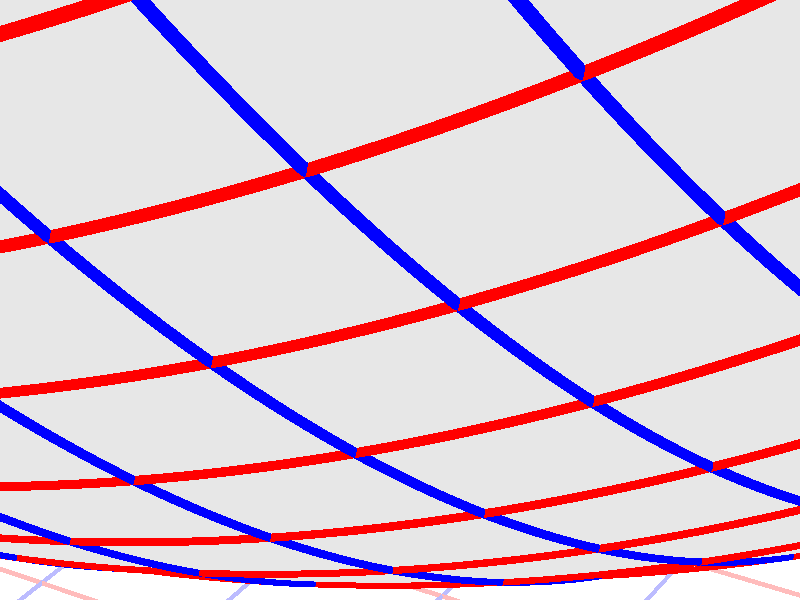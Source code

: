 #version 3.7;
global_settings{assumed_gamma 1.0}
camera{perspective location <16.275953626987476496879026, 9.396926207859083390872001, 6.840402866513374036117057> right <0.133333333333333331482962, -0.230940107675850353485814, -0.000000000000000000000000> up <-0.044429719908903583802662, -0.025651510749425152774217, 0.140953893117886280839102> direction <0.813797681349373802639491, 0.469846310392954158441370, 0.342020143325668712908083> sky <-0.296198132726023855010311, -0.171010071662834328698466, 0.939692620785908427905042> look_at <15.462155945638102139128023, 8.927079897466128954874875, 6.498382723187705600764730>}
light_source{<16.275953626987476496879026, 9.396926207859083390872001, 6.840402866513374036117057> rgb<1.0,1.0,1.0>}
background{rgb<1,1,1>}
union{object{sphere{<0.000000000000000000000000, 0.000000000000000000000000, 15.897081612631152935932732>,15.928502873737238942908334} pigment{rgbft<0.8,0.8,0.8,0.2,0.2>}}object{union{cylinder{<-50.000000000000000000000000, 50.000000000000000000000000, 0.000000000000000000000000>,<-50.000000000000000000000000, -50.000000000000000000000000, 0.000000000000000000000000>,0.010000000000000000208167}cylinder{<-49.000000000000000000000000, 50.000000000000000000000000, 0.000000000000000000000000>,<-49.000000000000000000000000, -50.000000000000000000000000, 0.000000000000000000000000>,0.010000000000000000208167}cylinder{<-48.000000000000000000000000, 50.000000000000000000000000, 0.000000000000000000000000>,<-48.000000000000000000000000, -50.000000000000000000000000, 0.000000000000000000000000>,0.010000000000000000208167}cylinder{<-47.000000000000000000000000, 50.000000000000000000000000, 0.000000000000000000000000>,<-47.000000000000000000000000, -50.000000000000000000000000, 0.000000000000000000000000>,0.010000000000000000208167}cylinder{<-46.000000000000000000000000, 50.000000000000000000000000, 0.000000000000000000000000>,<-46.000000000000000000000000, -50.000000000000000000000000, 0.000000000000000000000000>,0.010000000000000000208167}cylinder{<-45.000000000000000000000000, 50.000000000000000000000000, 0.000000000000000000000000>,<-45.000000000000000000000000, -50.000000000000000000000000, 0.000000000000000000000000>,0.010000000000000000208167}cylinder{<-44.000000000000000000000000, 50.000000000000000000000000, 0.000000000000000000000000>,<-44.000000000000000000000000, -50.000000000000000000000000, 0.000000000000000000000000>,0.010000000000000000208167}cylinder{<-43.000000000000000000000000, 50.000000000000000000000000, 0.000000000000000000000000>,<-43.000000000000000000000000, -50.000000000000000000000000, 0.000000000000000000000000>,0.010000000000000000208167}cylinder{<-42.000000000000000000000000, 50.000000000000000000000000, 0.000000000000000000000000>,<-42.000000000000000000000000, -50.000000000000000000000000, 0.000000000000000000000000>,0.010000000000000000208167}cylinder{<-41.000000000000000000000000, 50.000000000000000000000000, 0.000000000000000000000000>,<-41.000000000000000000000000, -50.000000000000000000000000, 0.000000000000000000000000>,0.010000000000000000208167}cylinder{<-40.000000000000000000000000, 50.000000000000000000000000, 0.000000000000000000000000>,<-40.000000000000000000000000, -50.000000000000000000000000, 0.000000000000000000000000>,0.010000000000000000208167}cylinder{<-39.000000000000000000000000, 50.000000000000000000000000, 0.000000000000000000000000>,<-39.000000000000000000000000, -50.000000000000000000000000, 0.000000000000000000000000>,0.010000000000000000208167}cylinder{<-38.000000000000000000000000, 50.000000000000000000000000, 0.000000000000000000000000>,<-38.000000000000000000000000, -50.000000000000000000000000, 0.000000000000000000000000>,0.010000000000000000208167}cylinder{<-37.000000000000000000000000, 50.000000000000000000000000, 0.000000000000000000000000>,<-37.000000000000000000000000, -50.000000000000000000000000, 0.000000000000000000000000>,0.010000000000000000208167}cylinder{<-36.000000000000000000000000, 50.000000000000000000000000, 0.000000000000000000000000>,<-36.000000000000000000000000, -50.000000000000000000000000, 0.000000000000000000000000>,0.010000000000000000208167}cylinder{<-35.000000000000000000000000, 50.000000000000000000000000, 0.000000000000000000000000>,<-35.000000000000000000000000, -50.000000000000000000000000, 0.000000000000000000000000>,0.010000000000000000208167}cylinder{<-34.000000000000000000000000, 50.000000000000000000000000, 0.000000000000000000000000>,<-34.000000000000000000000000, -50.000000000000000000000000, 0.000000000000000000000000>,0.010000000000000000208167}cylinder{<-33.000000000000000000000000, 50.000000000000000000000000, 0.000000000000000000000000>,<-33.000000000000000000000000, -50.000000000000000000000000, 0.000000000000000000000000>,0.010000000000000000208167}cylinder{<-32.000000000000000000000000, 50.000000000000000000000000, 0.000000000000000000000000>,<-32.000000000000000000000000, -50.000000000000000000000000, 0.000000000000000000000000>,0.010000000000000000208167}cylinder{<-31.000000000000000000000000, 50.000000000000000000000000, 0.000000000000000000000000>,<-31.000000000000000000000000, -50.000000000000000000000000, 0.000000000000000000000000>,0.010000000000000000208167}cylinder{<-30.000000000000000000000000, 50.000000000000000000000000, 0.000000000000000000000000>,<-30.000000000000000000000000, -50.000000000000000000000000, 0.000000000000000000000000>,0.010000000000000000208167}cylinder{<-29.000000000000000000000000, 50.000000000000000000000000, 0.000000000000000000000000>,<-29.000000000000000000000000, -50.000000000000000000000000, 0.000000000000000000000000>,0.010000000000000000208167}cylinder{<-28.000000000000000000000000, 50.000000000000000000000000, 0.000000000000000000000000>,<-28.000000000000000000000000, -50.000000000000000000000000, 0.000000000000000000000000>,0.010000000000000000208167}cylinder{<-27.000000000000000000000000, 50.000000000000000000000000, 0.000000000000000000000000>,<-27.000000000000000000000000, -50.000000000000000000000000, 0.000000000000000000000000>,0.010000000000000000208167}cylinder{<-26.000000000000000000000000, 50.000000000000000000000000, 0.000000000000000000000000>,<-26.000000000000000000000000, -50.000000000000000000000000, 0.000000000000000000000000>,0.010000000000000000208167}cylinder{<-25.000000000000000000000000, 50.000000000000000000000000, 0.000000000000000000000000>,<-25.000000000000000000000000, -50.000000000000000000000000, 0.000000000000000000000000>,0.010000000000000000208167}cylinder{<-24.000000000000000000000000, 50.000000000000000000000000, 0.000000000000000000000000>,<-24.000000000000000000000000, -50.000000000000000000000000, 0.000000000000000000000000>,0.010000000000000000208167}cylinder{<-23.000000000000000000000000, 50.000000000000000000000000, 0.000000000000000000000000>,<-23.000000000000000000000000, -50.000000000000000000000000, 0.000000000000000000000000>,0.010000000000000000208167}cylinder{<-22.000000000000000000000000, 50.000000000000000000000000, 0.000000000000000000000000>,<-22.000000000000000000000000, -50.000000000000000000000000, 0.000000000000000000000000>,0.010000000000000000208167}cylinder{<-21.000000000000000000000000, 50.000000000000000000000000, 0.000000000000000000000000>,<-21.000000000000000000000000, -50.000000000000000000000000, 0.000000000000000000000000>,0.010000000000000000208167}cylinder{<-20.000000000000000000000000, 50.000000000000000000000000, 0.000000000000000000000000>,<-20.000000000000000000000000, -50.000000000000000000000000, 0.000000000000000000000000>,0.010000000000000000208167}cylinder{<-19.000000000000000000000000, 50.000000000000000000000000, 0.000000000000000000000000>,<-19.000000000000000000000000, -50.000000000000000000000000, 0.000000000000000000000000>,0.010000000000000000208167}cylinder{<-18.000000000000000000000000, 50.000000000000000000000000, 0.000000000000000000000000>,<-18.000000000000000000000000, -50.000000000000000000000000, 0.000000000000000000000000>,0.010000000000000000208167}cylinder{<-17.000000000000000000000000, 50.000000000000000000000000, 0.000000000000000000000000>,<-17.000000000000000000000000, -50.000000000000000000000000, 0.000000000000000000000000>,0.010000000000000000208167}cylinder{<-16.000000000000000000000000, 50.000000000000000000000000, 0.000000000000000000000000>,<-16.000000000000000000000000, -50.000000000000000000000000, 0.000000000000000000000000>,0.010000000000000000208167}cylinder{<-15.000000000000000000000000, 50.000000000000000000000000, 0.000000000000000000000000>,<-15.000000000000000000000000, -50.000000000000000000000000, 0.000000000000000000000000>,0.010000000000000000208167}cylinder{<-14.000000000000000000000000, 50.000000000000000000000000, 0.000000000000000000000000>,<-14.000000000000000000000000, -50.000000000000000000000000, 0.000000000000000000000000>,0.010000000000000000208167}cylinder{<-13.000000000000000000000000, 50.000000000000000000000000, 0.000000000000000000000000>,<-13.000000000000000000000000, -50.000000000000000000000000, 0.000000000000000000000000>,0.010000000000000000208167}cylinder{<-12.000000000000000000000000, 50.000000000000000000000000, 0.000000000000000000000000>,<-12.000000000000000000000000, -50.000000000000000000000000, 0.000000000000000000000000>,0.010000000000000000208167}cylinder{<-11.000000000000000000000000, 50.000000000000000000000000, 0.000000000000000000000000>,<-11.000000000000000000000000, -50.000000000000000000000000, 0.000000000000000000000000>,0.010000000000000000208167}cylinder{<-10.000000000000000000000000, 50.000000000000000000000000, 0.000000000000000000000000>,<-10.000000000000000000000000, -50.000000000000000000000000, 0.000000000000000000000000>,0.010000000000000000208167}cylinder{<-9.000000000000000000000000, 50.000000000000000000000000, 0.000000000000000000000000>,<-9.000000000000000000000000, -50.000000000000000000000000, 0.000000000000000000000000>,0.010000000000000000208167}cylinder{<-8.000000000000000000000000, 50.000000000000000000000000, 0.000000000000000000000000>,<-8.000000000000000000000000, -50.000000000000000000000000, 0.000000000000000000000000>,0.010000000000000000208167}cylinder{<-7.000000000000000000000000, 50.000000000000000000000000, 0.000000000000000000000000>,<-7.000000000000000000000000, -50.000000000000000000000000, 0.000000000000000000000000>,0.010000000000000000208167}cylinder{<-6.000000000000000000000000, 50.000000000000000000000000, 0.000000000000000000000000>,<-6.000000000000000000000000, -50.000000000000000000000000, 0.000000000000000000000000>,0.010000000000000000208167}cylinder{<-5.000000000000000000000000, 50.000000000000000000000000, 0.000000000000000000000000>,<-5.000000000000000000000000, -50.000000000000000000000000, 0.000000000000000000000000>,0.010000000000000000208167}cylinder{<-4.000000000000000000000000, 50.000000000000000000000000, 0.000000000000000000000000>,<-4.000000000000000000000000, -50.000000000000000000000000, 0.000000000000000000000000>,0.010000000000000000208167}cylinder{<-3.000000000000000000000000, 50.000000000000000000000000, 0.000000000000000000000000>,<-3.000000000000000000000000, -50.000000000000000000000000, 0.000000000000000000000000>,0.010000000000000000208167}cylinder{<-2.000000000000000000000000, 50.000000000000000000000000, 0.000000000000000000000000>,<-2.000000000000000000000000, -50.000000000000000000000000, 0.000000000000000000000000>,0.010000000000000000208167}cylinder{<-1.000000000000000000000000, 50.000000000000000000000000, 0.000000000000000000000000>,<-1.000000000000000000000000, -50.000000000000000000000000, 0.000000000000000000000000>,0.010000000000000000208167}cylinder{<0.000000000000000000000000, 50.000000000000000000000000, 0.000000000000000000000000>,<0.000000000000000000000000, -50.000000000000000000000000, 0.000000000000000000000000>,0.010000000000000000208167}cylinder{<1.000000000000000000000000, 50.000000000000000000000000, 0.000000000000000000000000>,<1.000000000000000000000000, -50.000000000000000000000000, 0.000000000000000000000000>,0.010000000000000000208167}cylinder{<2.000000000000000000000000, 50.000000000000000000000000, 0.000000000000000000000000>,<2.000000000000000000000000, -50.000000000000000000000000, 0.000000000000000000000000>,0.010000000000000000208167}cylinder{<3.000000000000000000000000, 50.000000000000000000000000, 0.000000000000000000000000>,<3.000000000000000000000000, -50.000000000000000000000000, 0.000000000000000000000000>,0.010000000000000000208167}cylinder{<4.000000000000000000000000, 50.000000000000000000000000, 0.000000000000000000000000>,<4.000000000000000000000000, -50.000000000000000000000000, 0.000000000000000000000000>,0.010000000000000000208167}cylinder{<5.000000000000000000000000, 50.000000000000000000000000, 0.000000000000000000000000>,<5.000000000000000000000000, -50.000000000000000000000000, 0.000000000000000000000000>,0.010000000000000000208167}cylinder{<6.000000000000000000000000, 50.000000000000000000000000, 0.000000000000000000000000>,<6.000000000000000000000000, -50.000000000000000000000000, 0.000000000000000000000000>,0.010000000000000000208167}cylinder{<7.000000000000000000000000, 50.000000000000000000000000, 0.000000000000000000000000>,<7.000000000000000000000000, -50.000000000000000000000000, 0.000000000000000000000000>,0.010000000000000000208167}cylinder{<8.000000000000000000000000, 50.000000000000000000000000, 0.000000000000000000000000>,<8.000000000000000000000000, -50.000000000000000000000000, 0.000000000000000000000000>,0.010000000000000000208167}cylinder{<9.000000000000000000000000, 50.000000000000000000000000, 0.000000000000000000000000>,<9.000000000000000000000000, -50.000000000000000000000000, 0.000000000000000000000000>,0.010000000000000000208167}cylinder{<10.000000000000000000000000, 50.000000000000000000000000, 0.000000000000000000000000>,<10.000000000000000000000000, -50.000000000000000000000000, 0.000000000000000000000000>,0.010000000000000000208167}cylinder{<11.000000000000000000000000, 50.000000000000000000000000, 0.000000000000000000000000>,<11.000000000000000000000000, -50.000000000000000000000000, 0.000000000000000000000000>,0.010000000000000000208167}cylinder{<12.000000000000000000000000, 50.000000000000000000000000, 0.000000000000000000000000>,<12.000000000000000000000000, -50.000000000000000000000000, 0.000000000000000000000000>,0.010000000000000000208167}cylinder{<13.000000000000000000000000, 50.000000000000000000000000, 0.000000000000000000000000>,<13.000000000000000000000000, -50.000000000000000000000000, 0.000000000000000000000000>,0.010000000000000000208167}cylinder{<14.000000000000000000000000, 50.000000000000000000000000, 0.000000000000000000000000>,<14.000000000000000000000000, -50.000000000000000000000000, 0.000000000000000000000000>,0.010000000000000000208167}cylinder{<15.000000000000000000000000, 50.000000000000000000000000, 0.000000000000000000000000>,<15.000000000000000000000000, -50.000000000000000000000000, 0.000000000000000000000000>,0.010000000000000000208167}cylinder{<16.000000000000000000000000, 50.000000000000000000000000, 0.000000000000000000000000>,<16.000000000000000000000000, -50.000000000000000000000000, 0.000000000000000000000000>,0.010000000000000000208167}cylinder{<17.000000000000000000000000, 50.000000000000000000000000, 0.000000000000000000000000>,<17.000000000000000000000000, -50.000000000000000000000000, 0.000000000000000000000000>,0.010000000000000000208167}cylinder{<18.000000000000000000000000, 50.000000000000000000000000, 0.000000000000000000000000>,<18.000000000000000000000000, -50.000000000000000000000000, 0.000000000000000000000000>,0.010000000000000000208167}cylinder{<19.000000000000000000000000, 50.000000000000000000000000, 0.000000000000000000000000>,<19.000000000000000000000000, -50.000000000000000000000000, 0.000000000000000000000000>,0.010000000000000000208167}cylinder{<20.000000000000000000000000, 50.000000000000000000000000, 0.000000000000000000000000>,<20.000000000000000000000000, -50.000000000000000000000000, 0.000000000000000000000000>,0.010000000000000000208167}cylinder{<21.000000000000000000000000, 50.000000000000000000000000, 0.000000000000000000000000>,<21.000000000000000000000000, -50.000000000000000000000000, 0.000000000000000000000000>,0.010000000000000000208167}cylinder{<22.000000000000000000000000, 50.000000000000000000000000, 0.000000000000000000000000>,<22.000000000000000000000000, -50.000000000000000000000000, 0.000000000000000000000000>,0.010000000000000000208167}cylinder{<23.000000000000000000000000, 50.000000000000000000000000, 0.000000000000000000000000>,<23.000000000000000000000000, -50.000000000000000000000000, 0.000000000000000000000000>,0.010000000000000000208167}cylinder{<24.000000000000000000000000, 50.000000000000000000000000, 0.000000000000000000000000>,<24.000000000000000000000000, -50.000000000000000000000000, 0.000000000000000000000000>,0.010000000000000000208167}cylinder{<25.000000000000000000000000, 50.000000000000000000000000, 0.000000000000000000000000>,<25.000000000000000000000000, -50.000000000000000000000000, 0.000000000000000000000000>,0.010000000000000000208167}cylinder{<26.000000000000000000000000, 50.000000000000000000000000, 0.000000000000000000000000>,<26.000000000000000000000000, -50.000000000000000000000000, 0.000000000000000000000000>,0.010000000000000000208167}cylinder{<27.000000000000000000000000, 50.000000000000000000000000, 0.000000000000000000000000>,<27.000000000000000000000000, -50.000000000000000000000000, 0.000000000000000000000000>,0.010000000000000000208167}cylinder{<28.000000000000000000000000, 50.000000000000000000000000, 0.000000000000000000000000>,<28.000000000000000000000000, -50.000000000000000000000000, 0.000000000000000000000000>,0.010000000000000000208167}cylinder{<29.000000000000000000000000, 50.000000000000000000000000, 0.000000000000000000000000>,<29.000000000000000000000000, -50.000000000000000000000000, 0.000000000000000000000000>,0.010000000000000000208167}cylinder{<30.000000000000000000000000, 50.000000000000000000000000, 0.000000000000000000000000>,<30.000000000000000000000000, -50.000000000000000000000000, 0.000000000000000000000000>,0.010000000000000000208167}cylinder{<31.000000000000000000000000, 50.000000000000000000000000, 0.000000000000000000000000>,<31.000000000000000000000000, -50.000000000000000000000000, 0.000000000000000000000000>,0.010000000000000000208167}cylinder{<32.000000000000000000000000, 50.000000000000000000000000, 0.000000000000000000000000>,<32.000000000000000000000000, -50.000000000000000000000000, 0.000000000000000000000000>,0.010000000000000000208167}cylinder{<33.000000000000000000000000, 50.000000000000000000000000, 0.000000000000000000000000>,<33.000000000000000000000000, -50.000000000000000000000000, 0.000000000000000000000000>,0.010000000000000000208167}cylinder{<34.000000000000000000000000, 50.000000000000000000000000, 0.000000000000000000000000>,<34.000000000000000000000000, -50.000000000000000000000000, 0.000000000000000000000000>,0.010000000000000000208167}cylinder{<35.000000000000000000000000, 50.000000000000000000000000, 0.000000000000000000000000>,<35.000000000000000000000000, -50.000000000000000000000000, 0.000000000000000000000000>,0.010000000000000000208167}cylinder{<36.000000000000000000000000, 50.000000000000000000000000, 0.000000000000000000000000>,<36.000000000000000000000000, -50.000000000000000000000000, 0.000000000000000000000000>,0.010000000000000000208167}cylinder{<37.000000000000000000000000, 50.000000000000000000000000, 0.000000000000000000000000>,<37.000000000000000000000000, -50.000000000000000000000000, 0.000000000000000000000000>,0.010000000000000000208167}cylinder{<38.000000000000000000000000, 50.000000000000000000000000, 0.000000000000000000000000>,<38.000000000000000000000000, -50.000000000000000000000000, 0.000000000000000000000000>,0.010000000000000000208167}cylinder{<39.000000000000000000000000, 50.000000000000000000000000, 0.000000000000000000000000>,<39.000000000000000000000000, -50.000000000000000000000000, 0.000000000000000000000000>,0.010000000000000000208167}cylinder{<40.000000000000000000000000, 50.000000000000000000000000, 0.000000000000000000000000>,<40.000000000000000000000000, -50.000000000000000000000000, 0.000000000000000000000000>,0.010000000000000000208167}cylinder{<41.000000000000000000000000, 50.000000000000000000000000, 0.000000000000000000000000>,<41.000000000000000000000000, -50.000000000000000000000000, 0.000000000000000000000000>,0.010000000000000000208167}cylinder{<42.000000000000000000000000, 50.000000000000000000000000, 0.000000000000000000000000>,<42.000000000000000000000000, -50.000000000000000000000000, 0.000000000000000000000000>,0.010000000000000000208167}cylinder{<43.000000000000000000000000, 50.000000000000000000000000, 0.000000000000000000000000>,<43.000000000000000000000000, -50.000000000000000000000000, 0.000000000000000000000000>,0.010000000000000000208167}cylinder{<44.000000000000000000000000, 50.000000000000000000000000, 0.000000000000000000000000>,<44.000000000000000000000000, -50.000000000000000000000000, 0.000000000000000000000000>,0.010000000000000000208167}cylinder{<45.000000000000000000000000, 50.000000000000000000000000, 0.000000000000000000000000>,<45.000000000000000000000000, -50.000000000000000000000000, 0.000000000000000000000000>,0.010000000000000000208167}cylinder{<46.000000000000000000000000, 50.000000000000000000000000, 0.000000000000000000000000>,<46.000000000000000000000000, -50.000000000000000000000000, 0.000000000000000000000000>,0.010000000000000000208167}cylinder{<47.000000000000000000000000, 50.000000000000000000000000, 0.000000000000000000000000>,<47.000000000000000000000000, -50.000000000000000000000000, 0.000000000000000000000000>,0.010000000000000000208167}cylinder{<48.000000000000000000000000, 50.000000000000000000000000, 0.000000000000000000000000>,<48.000000000000000000000000, -50.000000000000000000000000, 0.000000000000000000000000>,0.010000000000000000208167}cylinder{<49.000000000000000000000000, 50.000000000000000000000000, 0.000000000000000000000000>,<49.000000000000000000000000, -50.000000000000000000000000, 0.000000000000000000000000>,0.010000000000000000208167}cylinder{<50.000000000000000000000000, 50.000000000000000000000000, 0.000000000000000000000000>,<50.000000000000000000000000, -50.000000000000000000000000, 0.000000000000000000000000>,0.010000000000000000208167}} pigment{rgb<1.0,0.5,0.5>}}object{union{cylinder{<50.000000000000000000000000, -50.000000000000000000000000, 0.000000000000000000000000>,<-50.000000000000000000000000, -50.000000000000000000000000, 0.000000000000000000000000>,0.010000000000000000208167}cylinder{<50.000000000000000000000000, -49.000000000000000000000000, 0.000000000000000000000000>,<-50.000000000000000000000000, -49.000000000000000000000000, 0.000000000000000000000000>,0.010000000000000000208167}cylinder{<50.000000000000000000000000, -48.000000000000000000000000, 0.000000000000000000000000>,<-50.000000000000000000000000, -48.000000000000000000000000, 0.000000000000000000000000>,0.010000000000000000208167}cylinder{<50.000000000000000000000000, -47.000000000000000000000000, 0.000000000000000000000000>,<-50.000000000000000000000000, -47.000000000000000000000000, 0.000000000000000000000000>,0.010000000000000000208167}cylinder{<50.000000000000000000000000, -46.000000000000000000000000, 0.000000000000000000000000>,<-50.000000000000000000000000, -46.000000000000000000000000, 0.000000000000000000000000>,0.010000000000000000208167}cylinder{<50.000000000000000000000000, -45.000000000000000000000000, 0.000000000000000000000000>,<-50.000000000000000000000000, -45.000000000000000000000000, 0.000000000000000000000000>,0.010000000000000000208167}cylinder{<50.000000000000000000000000, -44.000000000000000000000000, 0.000000000000000000000000>,<-50.000000000000000000000000, -44.000000000000000000000000, 0.000000000000000000000000>,0.010000000000000000208167}cylinder{<50.000000000000000000000000, -43.000000000000000000000000, 0.000000000000000000000000>,<-50.000000000000000000000000, -43.000000000000000000000000, 0.000000000000000000000000>,0.010000000000000000208167}cylinder{<50.000000000000000000000000, -42.000000000000000000000000, 0.000000000000000000000000>,<-50.000000000000000000000000, -42.000000000000000000000000, 0.000000000000000000000000>,0.010000000000000000208167}cylinder{<50.000000000000000000000000, -41.000000000000000000000000, 0.000000000000000000000000>,<-50.000000000000000000000000, -41.000000000000000000000000, 0.000000000000000000000000>,0.010000000000000000208167}cylinder{<50.000000000000000000000000, -40.000000000000000000000000, 0.000000000000000000000000>,<-50.000000000000000000000000, -40.000000000000000000000000, 0.000000000000000000000000>,0.010000000000000000208167}cylinder{<50.000000000000000000000000, -39.000000000000000000000000, 0.000000000000000000000000>,<-50.000000000000000000000000, -39.000000000000000000000000, 0.000000000000000000000000>,0.010000000000000000208167}cylinder{<50.000000000000000000000000, -38.000000000000000000000000, 0.000000000000000000000000>,<-50.000000000000000000000000, -38.000000000000000000000000, 0.000000000000000000000000>,0.010000000000000000208167}cylinder{<50.000000000000000000000000, -37.000000000000000000000000, 0.000000000000000000000000>,<-50.000000000000000000000000, -37.000000000000000000000000, 0.000000000000000000000000>,0.010000000000000000208167}cylinder{<50.000000000000000000000000, -36.000000000000000000000000, 0.000000000000000000000000>,<-50.000000000000000000000000, -36.000000000000000000000000, 0.000000000000000000000000>,0.010000000000000000208167}cylinder{<50.000000000000000000000000, -35.000000000000000000000000, 0.000000000000000000000000>,<-50.000000000000000000000000, -35.000000000000000000000000, 0.000000000000000000000000>,0.010000000000000000208167}cylinder{<50.000000000000000000000000, -34.000000000000000000000000, 0.000000000000000000000000>,<-50.000000000000000000000000, -34.000000000000000000000000, 0.000000000000000000000000>,0.010000000000000000208167}cylinder{<50.000000000000000000000000, -33.000000000000000000000000, 0.000000000000000000000000>,<-50.000000000000000000000000, -33.000000000000000000000000, 0.000000000000000000000000>,0.010000000000000000208167}cylinder{<50.000000000000000000000000, -32.000000000000000000000000, 0.000000000000000000000000>,<-50.000000000000000000000000, -32.000000000000000000000000, 0.000000000000000000000000>,0.010000000000000000208167}cylinder{<50.000000000000000000000000, -31.000000000000000000000000, 0.000000000000000000000000>,<-50.000000000000000000000000, -31.000000000000000000000000, 0.000000000000000000000000>,0.010000000000000000208167}cylinder{<50.000000000000000000000000, -30.000000000000000000000000, 0.000000000000000000000000>,<-50.000000000000000000000000, -30.000000000000000000000000, 0.000000000000000000000000>,0.010000000000000000208167}cylinder{<50.000000000000000000000000, -29.000000000000000000000000, 0.000000000000000000000000>,<-50.000000000000000000000000, -29.000000000000000000000000, 0.000000000000000000000000>,0.010000000000000000208167}cylinder{<50.000000000000000000000000, -28.000000000000000000000000, 0.000000000000000000000000>,<-50.000000000000000000000000, -28.000000000000000000000000, 0.000000000000000000000000>,0.010000000000000000208167}cylinder{<50.000000000000000000000000, -27.000000000000000000000000, 0.000000000000000000000000>,<-50.000000000000000000000000, -27.000000000000000000000000, 0.000000000000000000000000>,0.010000000000000000208167}cylinder{<50.000000000000000000000000, -26.000000000000000000000000, 0.000000000000000000000000>,<-50.000000000000000000000000, -26.000000000000000000000000, 0.000000000000000000000000>,0.010000000000000000208167}cylinder{<50.000000000000000000000000, -25.000000000000000000000000, 0.000000000000000000000000>,<-50.000000000000000000000000, -25.000000000000000000000000, 0.000000000000000000000000>,0.010000000000000000208167}cylinder{<50.000000000000000000000000, -24.000000000000000000000000, 0.000000000000000000000000>,<-50.000000000000000000000000, -24.000000000000000000000000, 0.000000000000000000000000>,0.010000000000000000208167}cylinder{<50.000000000000000000000000, -23.000000000000000000000000, 0.000000000000000000000000>,<-50.000000000000000000000000, -23.000000000000000000000000, 0.000000000000000000000000>,0.010000000000000000208167}cylinder{<50.000000000000000000000000, -22.000000000000000000000000, 0.000000000000000000000000>,<-50.000000000000000000000000, -22.000000000000000000000000, 0.000000000000000000000000>,0.010000000000000000208167}cylinder{<50.000000000000000000000000, -21.000000000000000000000000, 0.000000000000000000000000>,<-50.000000000000000000000000, -21.000000000000000000000000, 0.000000000000000000000000>,0.010000000000000000208167}cylinder{<50.000000000000000000000000, -20.000000000000000000000000, 0.000000000000000000000000>,<-50.000000000000000000000000, -20.000000000000000000000000, 0.000000000000000000000000>,0.010000000000000000208167}cylinder{<50.000000000000000000000000, -19.000000000000000000000000, 0.000000000000000000000000>,<-50.000000000000000000000000, -19.000000000000000000000000, 0.000000000000000000000000>,0.010000000000000000208167}cylinder{<50.000000000000000000000000, -18.000000000000000000000000, 0.000000000000000000000000>,<-50.000000000000000000000000, -18.000000000000000000000000, 0.000000000000000000000000>,0.010000000000000000208167}cylinder{<50.000000000000000000000000, -17.000000000000000000000000, 0.000000000000000000000000>,<-50.000000000000000000000000, -17.000000000000000000000000, 0.000000000000000000000000>,0.010000000000000000208167}cylinder{<50.000000000000000000000000, -16.000000000000000000000000, 0.000000000000000000000000>,<-50.000000000000000000000000, -16.000000000000000000000000, 0.000000000000000000000000>,0.010000000000000000208167}cylinder{<50.000000000000000000000000, -15.000000000000000000000000, 0.000000000000000000000000>,<-50.000000000000000000000000, -15.000000000000000000000000, 0.000000000000000000000000>,0.010000000000000000208167}cylinder{<50.000000000000000000000000, -14.000000000000000000000000, 0.000000000000000000000000>,<-50.000000000000000000000000, -14.000000000000000000000000, 0.000000000000000000000000>,0.010000000000000000208167}cylinder{<50.000000000000000000000000, -13.000000000000000000000000, 0.000000000000000000000000>,<-50.000000000000000000000000, -13.000000000000000000000000, 0.000000000000000000000000>,0.010000000000000000208167}cylinder{<50.000000000000000000000000, -12.000000000000000000000000, 0.000000000000000000000000>,<-50.000000000000000000000000, -12.000000000000000000000000, 0.000000000000000000000000>,0.010000000000000000208167}cylinder{<50.000000000000000000000000, -11.000000000000000000000000, 0.000000000000000000000000>,<-50.000000000000000000000000, -11.000000000000000000000000, 0.000000000000000000000000>,0.010000000000000000208167}cylinder{<50.000000000000000000000000, -10.000000000000000000000000, 0.000000000000000000000000>,<-50.000000000000000000000000, -10.000000000000000000000000, 0.000000000000000000000000>,0.010000000000000000208167}cylinder{<50.000000000000000000000000, -9.000000000000000000000000, 0.000000000000000000000000>,<-50.000000000000000000000000, -9.000000000000000000000000, 0.000000000000000000000000>,0.010000000000000000208167}cylinder{<50.000000000000000000000000, -8.000000000000000000000000, 0.000000000000000000000000>,<-50.000000000000000000000000, -8.000000000000000000000000, 0.000000000000000000000000>,0.010000000000000000208167}cylinder{<50.000000000000000000000000, -7.000000000000000000000000, 0.000000000000000000000000>,<-50.000000000000000000000000, -7.000000000000000000000000, 0.000000000000000000000000>,0.010000000000000000208167}cylinder{<50.000000000000000000000000, -6.000000000000000000000000, 0.000000000000000000000000>,<-50.000000000000000000000000, -6.000000000000000000000000, 0.000000000000000000000000>,0.010000000000000000208167}cylinder{<50.000000000000000000000000, -5.000000000000000000000000, 0.000000000000000000000000>,<-50.000000000000000000000000, -5.000000000000000000000000, 0.000000000000000000000000>,0.010000000000000000208167}cylinder{<50.000000000000000000000000, -4.000000000000000000000000, 0.000000000000000000000000>,<-50.000000000000000000000000, -4.000000000000000000000000, 0.000000000000000000000000>,0.010000000000000000208167}cylinder{<50.000000000000000000000000, -3.000000000000000000000000, 0.000000000000000000000000>,<-50.000000000000000000000000, -3.000000000000000000000000, 0.000000000000000000000000>,0.010000000000000000208167}cylinder{<50.000000000000000000000000, -2.000000000000000000000000, 0.000000000000000000000000>,<-50.000000000000000000000000, -2.000000000000000000000000, 0.000000000000000000000000>,0.010000000000000000208167}cylinder{<50.000000000000000000000000, -1.000000000000000000000000, 0.000000000000000000000000>,<-50.000000000000000000000000, -1.000000000000000000000000, 0.000000000000000000000000>,0.010000000000000000208167}cylinder{<50.000000000000000000000000, 0.000000000000000000000000, 0.000000000000000000000000>,<-50.000000000000000000000000, 0.000000000000000000000000, 0.000000000000000000000000>,0.010000000000000000208167}cylinder{<50.000000000000000000000000, 1.000000000000000000000000, 0.000000000000000000000000>,<-50.000000000000000000000000, 1.000000000000000000000000, 0.000000000000000000000000>,0.010000000000000000208167}cylinder{<50.000000000000000000000000, 2.000000000000000000000000, 0.000000000000000000000000>,<-50.000000000000000000000000, 2.000000000000000000000000, 0.000000000000000000000000>,0.010000000000000000208167}cylinder{<50.000000000000000000000000, 3.000000000000000000000000, 0.000000000000000000000000>,<-50.000000000000000000000000, 3.000000000000000000000000, 0.000000000000000000000000>,0.010000000000000000208167}cylinder{<50.000000000000000000000000, 4.000000000000000000000000, 0.000000000000000000000000>,<-50.000000000000000000000000, 4.000000000000000000000000, 0.000000000000000000000000>,0.010000000000000000208167}cylinder{<50.000000000000000000000000, 5.000000000000000000000000, 0.000000000000000000000000>,<-50.000000000000000000000000, 5.000000000000000000000000, 0.000000000000000000000000>,0.010000000000000000208167}cylinder{<50.000000000000000000000000, 6.000000000000000000000000, 0.000000000000000000000000>,<-50.000000000000000000000000, 6.000000000000000000000000, 0.000000000000000000000000>,0.010000000000000000208167}cylinder{<50.000000000000000000000000, 7.000000000000000000000000, 0.000000000000000000000000>,<-50.000000000000000000000000, 7.000000000000000000000000, 0.000000000000000000000000>,0.010000000000000000208167}cylinder{<50.000000000000000000000000, 8.000000000000000000000000, 0.000000000000000000000000>,<-50.000000000000000000000000, 8.000000000000000000000000, 0.000000000000000000000000>,0.010000000000000000208167}cylinder{<50.000000000000000000000000, 9.000000000000000000000000, 0.000000000000000000000000>,<-50.000000000000000000000000, 9.000000000000000000000000, 0.000000000000000000000000>,0.010000000000000000208167}cylinder{<50.000000000000000000000000, 10.000000000000000000000000, 0.000000000000000000000000>,<-50.000000000000000000000000, 10.000000000000000000000000, 0.000000000000000000000000>,0.010000000000000000208167}cylinder{<50.000000000000000000000000, 11.000000000000000000000000, 0.000000000000000000000000>,<-50.000000000000000000000000, 11.000000000000000000000000, 0.000000000000000000000000>,0.010000000000000000208167}cylinder{<50.000000000000000000000000, 12.000000000000000000000000, 0.000000000000000000000000>,<-50.000000000000000000000000, 12.000000000000000000000000, 0.000000000000000000000000>,0.010000000000000000208167}cylinder{<50.000000000000000000000000, 13.000000000000000000000000, 0.000000000000000000000000>,<-50.000000000000000000000000, 13.000000000000000000000000, 0.000000000000000000000000>,0.010000000000000000208167}cylinder{<50.000000000000000000000000, 14.000000000000000000000000, 0.000000000000000000000000>,<-50.000000000000000000000000, 14.000000000000000000000000, 0.000000000000000000000000>,0.010000000000000000208167}cylinder{<50.000000000000000000000000, 15.000000000000000000000000, 0.000000000000000000000000>,<-50.000000000000000000000000, 15.000000000000000000000000, 0.000000000000000000000000>,0.010000000000000000208167}cylinder{<50.000000000000000000000000, 16.000000000000000000000000, 0.000000000000000000000000>,<-50.000000000000000000000000, 16.000000000000000000000000, 0.000000000000000000000000>,0.010000000000000000208167}cylinder{<50.000000000000000000000000, 17.000000000000000000000000, 0.000000000000000000000000>,<-50.000000000000000000000000, 17.000000000000000000000000, 0.000000000000000000000000>,0.010000000000000000208167}cylinder{<50.000000000000000000000000, 18.000000000000000000000000, 0.000000000000000000000000>,<-50.000000000000000000000000, 18.000000000000000000000000, 0.000000000000000000000000>,0.010000000000000000208167}cylinder{<50.000000000000000000000000, 19.000000000000000000000000, 0.000000000000000000000000>,<-50.000000000000000000000000, 19.000000000000000000000000, 0.000000000000000000000000>,0.010000000000000000208167}cylinder{<50.000000000000000000000000, 20.000000000000000000000000, 0.000000000000000000000000>,<-50.000000000000000000000000, 20.000000000000000000000000, 0.000000000000000000000000>,0.010000000000000000208167}cylinder{<50.000000000000000000000000, 21.000000000000000000000000, 0.000000000000000000000000>,<-50.000000000000000000000000, 21.000000000000000000000000, 0.000000000000000000000000>,0.010000000000000000208167}cylinder{<50.000000000000000000000000, 22.000000000000000000000000, 0.000000000000000000000000>,<-50.000000000000000000000000, 22.000000000000000000000000, 0.000000000000000000000000>,0.010000000000000000208167}cylinder{<50.000000000000000000000000, 23.000000000000000000000000, 0.000000000000000000000000>,<-50.000000000000000000000000, 23.000000000000000000000000, 0.000000000000000000000000>,0.010000000000000000208167}cylinder{<50.000000000000000000000000, 24.000000000000000000000000, 0.000000000000000000000000>,<-50.000000000000000000000000, 24.000000000000000000000000, 0.000000000000000000000000>,0.010000000000000000208167}cylinder{<50.000000000000000000000000, 25.000000000000000000000000, 0.000000000000000000000000>,<-50.000000000000000000000000, 25.000000000000000000000000, 0.000000000000000000000000>,0.010000000000000000208167}cylinder{<50.000000000000000000000000, 26.000000000000000000000000, 0.000000000000000000000000>,<-50.000000000000000000000000, 26.000000000000000000000000, 0.000000000000000000000000>,0.010000000000000000208167}cylinder{<50.000000000000000000000000, 27.000000000000000000000000, 0.000000000000000000000000>,<-50.000000000000000000000000, 27.000000000000000000000000, 0.000000000000000000000000>,0.010000000000000000208167}cylinder{<50.000000000000000000000000, 28.000000000000000000000000, 0.000000000000000000000000>,<-50.000000000000000000000000, 28.000000000000000000000000, 0.000000000000000000000000>,0.010000000000000000208167}cylinder{<50.000000000000000000000000, 29.000000000000000000000000, 0.000000000000000000000000>,<-50.000000000000000000000000, 29.000000000000000000000000, 0.000000000000000000000000>,0.010000000000000000208167}cylinder{<50.000000000000000000000000, 30.000000000000000000000000, 0.000000000000000000000000>,<-50.000000000000000000000000, 30.000000000000000000000000, 0.000000000000000000000000>,0.010000000000000000208167}cylinder{<50.000000000000000000000000, 31.000000000000000000000000, 0.000000000000000000000000>,<-50.000000000000000000000000, 31.000000000000000000000000, 0.000000000000000000000000>,0.010000000000000000208167}cylinder{<50.000000000000000000000000, 32.000000000000000000000000, 0.000000000000000000000000>,<-50.000000000000000000000000, 32.000000000000000000000000, 0.000000000000000000000000>,0.010000000000000000208167}cylinder{<50.000000000000000000000000, 33.000000000000000000000000, 0.000000000000000000000000>,<-50.000000000000000000000000, 33.000000000000000000000000, 0.000000000000000000000000>,0.010000000000000000208167}cylinder{<50.000000000000000000000000, 34.000000000000000000000000, 0.000000000000000000000000>,<-50.000000000000000000000000, 34.000000000000000000000000, 0.000000000000000000000000>,0.010000000000000000208167}cylinder{<50.000000000000000000000000, 35.000000000000000000000000, 0.000000000000000000000000>,<-50.000000000000000000000000, 35.000000000000000000000000, 0.000000000000000000000000>,0.010000000000000000208167}cylinder{<50.000000000000000000000000, 36.000000000000000000000000, 0.000000000000000000000000>,<-50.000000000000000000000000, 36.000000000000000000000000, 0.000000000000000000000000>,0.010000000000000000208167}cylinder{<50.000000000000000000000000, 37.000000000000000000000000, 0.000000000000000000000000>,<-50.000000000000000000000000, 37.000000000000000000000000, 0.000000000000000000000000>,0.010000000000000000208167}cylinder{<50.000000000000000000000000, 38.000000000000000000000000, 0.000000000000000000000000>,<-50.000000000000000000000000, 38.000000000000000000000000, 0.000000000000000000000000>,0.010000000000000000208167}cylinder{<50.000000000000000000000000, 39.000000000000000000000000, 0.000000000000000000000000>,<-50.000000000000000000000000, 39.000000000000000000000000, 0.000000000000000000000000>,0.010000000000000000208167}cylinder{<50.000000000000000000000000, 40.000000000000000000000000, 0.000000000000000000000000>,<-50.000000000000000000000000, 40.000000000000000000000000, 0.000000000000000000000000>,0.010000000000000000208167}cylinder{<50.000000000000000000000000, 41.000000000000000000000000, 0.000000000000000000000000>,<-50.000000000000000000000000, 41.000000000000000000000000, 0.000000000000000000000000>,0.010000000000000000208167}cylinder{<50.000000000000000000000000, 42.000000000000000000000000, 0.000000000000000000000000>,<-50.000000000000000000000000, 42.000000000000000000000000, 0.000000000000000000000000>,0.010000000000000000208167}cylinder{<50.000000000000000000000000, 43.000000000000000000000000, 0.000000000000000000000000>,<-50.000000000000000000000000, 43.000000000000000000000000, 0.000000000000000000000000>,0.010000000000000000208167}cylinder{<50.000000000000000000000000, 44.000000000000000000000000, 0.000000000000000000000000>,<-50.000000000000000000000000, 44.000000000000000000000000, 0.000000000000000000000000>,0.010000000000000000208167}cylinder{<50.000000000000000000000000, 45.000000000000000000000000, 0.000000000000000000000000>,<-50.000000000000000000000000, 45.000000000000000000000000, 0.000000000000000000000000>,0.010000000000000000208167}cylinder{<50.000000000000000000000000, 46.000000000000000000000000, 0.000000000000000000000000>,<-50.000000000000000000000000, 46.000000000000000000000000, 0.000000000000000000000000>,0.010000000000000000208167}cylinder{<50.000000000000000000000000, 47.000000000000000000000000, 0.000000000000000000000000>,<-50.000000000000000000000000, 47.000000000000000000000000, 0.000000000000000000000000>,0.010000000000000000208167}cylinder{<50.000000000000000000000000, 48.000000000000000000000000, 0.000000000000000000000000>,<-50.000000000000000000000000, 48.000000000000000000000000, 0.000000000000000000000000>,0.010000000000000000208167}cylinder{<50.000000000000000000000000, 49.000000000000000000000000, 0.000000000000000000000000>,<-50.000000000000000000000000, 49.000000000000000000000000, 0.000000000000000000000000>,0.010000000000000000208167}cylinder{<50.000000000000000000000000, 50.000000000000000000000000, 0.000000000000000000000000>,<-50.000000000000000000000000, 50.000000000000000000000000, 0.000000000000000000000000>,0.010000000000000000208167}} pigment{rgb<0.5,0.5,1.0>}}sphere{<0.000000000000000000000000, 0.000000000000000000000000, 31.825584486368391878841067>,0.050000000000000002775558}object{union{object{torus{8.553038790795536527866716,0.020000000000000000416334} matrix <0.843604911354387421162926, -0.000000000000000000000000, 0.536964387588931724160091, 0.536964387588931724160091, 0.000000000000000000000000, -0.843604911354387421162926, 0.000000000000000000000000, 1.000000000000000000000000, 0.000000000000000000000000, -7.215385530928349666623944, 0.000000000000000000000000, 27.232907250042146074520133>}object{torus{8.676168844890550957416053,0.020000000000000000416334} matrix <0.838634507775106174953805, -0.000000000000000000000000, 0.544694558783916704669537, 0.544694558783916704669537, 0.000000000000000000000000, -0.838634507775106174953805, 0.000000000000000000000000, 1.000000000000000000000000, 0.000000000000000000000000, -7.276134588613233589171614, 0.000000000000000000000000, 27.099722525469818634746844>}object{torus{8.802119565686830071626900,0.020000000000000000416334} matrix <0.833445400922081414130105, -0.000000000000000000000000, 0.552601812955613613809192, 0.552601812955613613809192, 0.000000000000000000000000, -0.833445400922081414130105, 0.000000000000000000000000, 1.000000000000000000000000, 0.000000000000000000000000, -7.336086070393785796284192, 0.000000000000000000000000, 26.961517256534293096592592>}object{torus{8.930946472967542959509046,0.020000000000000000416334} matrix <0.828026045760518969451880, -0.000000000000000000000000, 0.560689635665043262235940, 0.560689635665043262235940, 0.000000000000000000000000, -0.828026045760518969451880, 0.000000000000000000000000, 1.000000000000000000000000, 0.000000000000000000000000, -7.395056292909734985130399, 0.000000000000000000000000, 26.818095362296954675684901>}object{torus{9.062702791914468036793551,0.020000000000000000416334} matrix <0.822364250953768527452326, -0.000000000000000000000000, 0.568961368419023005849056, 0.568961368419023005849056, 0.000000000000000000000000, -0.822364250953768527452326, 0.000000000000000000000000, 1.000000000000000000000000, 0.000000000000000000000000, -7.452842793083088501759903, 0.000000000000000000000000, 26.669256704300874361024398>}object{torus{9.197438854283230824648854,0.020000000000000000416334} matrix <0.816447148343594331088013, -0.000000000000000000000000, 0.577420171072688503954851, 0.577420171072688503954851, 0.000000000000000000000000, -0.816447148343594331088013, 0.000000000000000000000000, 1.000000000000000000000000, 0.000000000000000000000000, -7.509222724644269320037893, 0.000000000000000000000000, 26.514797769697132423516450>}object{torus{9.335201419773879294439212,0.020000000000000000416334} matrix <0.810261162584113514562034, -0.000000000000000000000000, 0.586068979223299924008472, 0.586068979223299924008472, 0.000000000000000000000000, -0.810261162584113514562034, 0.000000000000000000000000, 1.000000000000000000000000, 0.000000000000000000000000, -7.563951155334118325868076, 0.000000000000000000000000, 26.354512519435395745404094>}object{torus{9.476032909237432022564462,0.020000000000000000416334} matrix <0.803791981330284732720770, -0.000000000000000000000000, 0.594910456076488514121081, 0.594910456076488514121081, 0.000000000000000000000000, -0.803791981330284732720770, 0.000000000000000000000000, 1.000000000000000000000000, 0.000000000000000000000000, -7.616759267256458798556196, 0.000000000000000000000000, 26.188193426543975306231005>}object{torus{9.619970541042661693609261,0.020000000000000000416334} matrix <0.797024526481870498884064, -0.000000000000000000000000, 0.603946938220859208534819, 0.603946938220859208534819, 0.000000000000000000000000, -0.797024526481870498884064, 0.000000000000000000000000, 1.000000000000000000000000, 0.000000000000000000000000, -7.667352465229530622536913, 0.000000000000000000000000, 26.015632732350116640418491>}object{torus{9.767045361324861119101115,0.020000000000000000416334} matrix <0.789942927066209721331802, -0.000000000000000000000000, 0.613180374749607404183394, 0.613180374749607404183394, 0.000000000000000000000000, -0.789942927066209721331802, 0.000000000000000000000000, 1.000000000000000000000000, 0.000000000000000000000000, -7.715408401506136826242255, 0.000000000000000000000000, 25.836623951510009788989919>}object{torus{9.917281158731462653577182,0.020000000000000000416334} matrix <0.782530494475384252872630, -0.000000000000000000000000, 0.622612259127710121475729, 0.622612259127710121475729, 0.000000000000000000000000, -0.782530494475384252872630, 0.000000000000000000000000, 1.000000000000000000000000, 0.000000000000000000000000, -7.760574929001886168578039, 0.000000000000000000000000, 25.650963659727331389603933>}object{torus{10.070693253746178186247562,0.020000000000000000416334} matrix <0.774769700918138459755369, -0.000000000000000000000000, 0.632243553181223272297018, 0.632243553181223272297018, 0.000000000000000000000000, -0.774769700918138459755369, 0.000000000000000000000000, 1.000000000000000000000000, 0.000000000000000000000000, -7.802468000243802492832401, 0.000000000000000000000000, 25.458453600628480728573777>}object{torus{10.227287153069495317936344,0.020000000000000000416334} matrix <0.766642162069763211107443, -0.000000000000000000000000, 0.642074602625737678174289, 0.642074602625737678174289, 0.000000000000000000000000, -0.766642162069763211107443, 0.000000000000000000000000, 1.000000000000000000000000, 0.000000000000000000000000, -7.840669535147696045385146, 0.000000000000000000000000, 25.258903151619666260785380>}object{torus{10.387057059644364542805306,0.020000000000000000416334} matrix <0.758128625115223608865733, -0.000000000000000000000000, 0.652105043517454130430622, 0.652105043517454130430622, 0.000000000000000000000000, -0.758128625115223608865733, 0.000000000000000000000000, 1.000000000000000000000000, 0.000000000000000000000000, -7.874725287625272684977062, 0.000000000000000000000000, 25.052132190474349471287496>}object{torus{10.549984229294709692226206,0.020000000000000000416334} matrix <0.749208963542244865685404, -0.000000000000000000000000, 0.662333699088273220034750, 0.662333699088273220034750, 0.000000000000000000000000, -0.749208963542244865685404, 0.000000000000000000000000, 1.000000000000000000000000, 0.000000000000000000000000, -7.904142749822103297674403, 0.000000000000000000000000, 24.837974406459565557270253>}object{torus{10.716035166496967079297065,0.020000000000000000416334} matrix <0.739862180269671654286867, -0.000000000000000000000000, 0.672758466469659532904757, 0.672758466469659532904757, 0.000000000000000000000000, -0.739862180269671654286867, 0.000000000000000000000000, 1.000000000000000000000000, 0.000000000000000000000000, -7.928389142125416455542108, 0.000000000000000000000000, 24.616281101124354080411649>}object{torus{10.885159652835726618036460,0.020000000000000000416334} matrix <0.730066420912805158494052, -0.000000000000000000000000, 0.683376192924195269284837, 0.683376192924195269284837, 0.000000000000000000000000, -0.730066420912805158494052, 0.000000000000000000000000, 1.000000000000000000000000, 0.000000000000000000000000, -7.946889548811278736195618, 0.000000000000000000000000, 24.386925523441000507318677>}object{torus{11.057288604408196164285982,0.020000000000000000416334} matrix <0.719798999247551418712021, -0.000000000000000000000000, 0.694182541326288093941344, 0.694182541326288093941344, 0.000000000000000000000000, -0.719798999247551418712021, 0.000000000000000000000000, 1.000000000000000000000000, 0.000000000000000000000000, -7.959025271851653648980118, 0.000000000000000000000000, 24.149807782780982279291493>}object{torus{11.232331757115533221735859,0.020000000000000000416334} matrix <0.709036437170613376146378, -0.000000000000000000000000, 0.705171844846632422942889, 0.705171844846632422942889, 0.000000000000000000000000, -0.709036437170613376146378, 0.000000000000000000000000, 1.000000000000000000000000, 0.000000000000000000000000, -7.964132490186900170670015, 0.000000000000000000000000, 23.904860379273454640269847>}object{torus{11.410175183044808377985646,0.020000000000000000416334} matrix <0.697754521725888365857315, -0.000000000000000000000000, 0.716336951030083879388144, 0.716336951030083879388144, 0.000000000000000000000000, -0.697754521725888365857315, 0.000000000000000000000000, 1.000000000000000000000000, 0.000000000000000000000000, -7.961501327656584692249453, 0.000000000000000000000000, 23.652054385023550509004053>}object{torus{11.590678646165194720651925,0.020000000000000000416334} matrix <0.685928382017094828704273, -0.000000000000000000000000, 0.727669055782510509899907, 0.727669055782510509899907, 0.000000000000000000000000, -0.685928382017094828704273, 0.000000000000000000000000, 1.000000000000000000000000, 0.000000000000000000000000, -7.950375450239301144961246, 0.000000000000000000000000, 23.391406300035459508990243>}object{torus{11.773672811874421384459311,0.020000000000000000416334} matrix <0.673532589059083641735981, -0.000000000000000000000000, 0.739157528186899837052692, 0.739157528186899837052692, 0.000000000000000000000000, -0.673532589059083641735981, 0.000000000000000000000000, 1.000000000000000000000000, 0.000000000000000000000000, -7.929952331708054025227739, 0.000000000000000000000000, 23.122985593066172071985420>}object{torus{11.958956332925946952627783,0.020000000000000000416334} matrix <0.660541281827331738796261, -0.000000000000000000000000, 0.750789727554863284275655, 0.750789727554863284275655, 0.000000000000000000000000, -0.660541281827331738796261, 0.000000000000000000000000, 1.000000000000000000000000, 0.000000000000000000000000, -7.899384345473366764167622, 0.000000000000000000000000, 22.846922919328463308374921>}object{torus{12.146292843546378392716178,0.020000000000000000416334} matrix <0.646928322906511477086156, -0.000000000000000000000000, 0.762550814714251234960329, 0.762550814714251234960329, 0.000000000000000000000000, -0.646928322906511477086156, 0.000000000000000000000000, 1.000000000000000000000000, 0.000000000000000000000000, -7.857780858806377999314918, 0.000000000000000000000000, 22.563418982762563302912895>}object{torus{12.335407904541366264083990,0.020000000000000000416334} matrix <0.632667487206393430732021, -0.000000000000000000000000, 0.774423560225247942234716, 0.774423560225247942234716, 0.000000000000000000000000, -0.632667487206393430732021, 0.000000000000000000000000, 1.000000000000000000000000, 0.000000000000000000000000, -7.804211522625829289268040, 0.000000000000000000000000, 22.272753980101519744039251>}object{torus{12.525985955199464783049734,0.020000000000000000416334} matrix <0.617732687167095284586082, -0.000000000000000000000000, 0.786388153016892577085173, 0.786388153016892577085173, 0.000000000000000000000000, -0.617732687167095284586082, 0.000000000000000000000000, 1.000000000000000000000000, 0.000000000000000000000000, -7.737710963526702734327500, 0.000000000000000000000000, 21.975297526335658915286331>}object{torus{12.717667341946020442833287,0.020000000000000000416334} matrix <0.602098237675240621769035, -0.000000000000000000000000, 0.798422013842535194250161, 0.798422013842535194250161, 0.000000000000000000000000, -0.602098237675240621769035, 0.000000000000000000000000, 1.000000000000000000000000, 0.000000000000000000000000, -7.657285093924038221757655, 0.000000000000000000000000, 21.671518915827871154533568>}object{torus{12.910045509549519238134963,0.020000000000000000416334} matrix <0.585739163525729300552314, -0.000000000000000000000000, 0.810499618946350364190323, 0.810499618946350364190323, 0.000000000000000000000000, -0.585739163525729300552314, 0.000000000000000000000000, 1.000000000000000000000000, 0.000000000000000000000000, -7.561919257842798280933039, 0.000000000000000000000000, 21.361997520299595976212004>}object{torus{13.102664457831407318622041,0.020000000000000000416334} matrix <0.568631551648436928125818, -0.000000000000000000000000, 0.822592340390968734809007, 0.822592340390968734809007, 0.000000000000000000000000, -0.568631551648436928125818, 0.000000000000000000000000, 1.000000000000000000000000, 0.000000000000000000000000, -7.450588421384696680149773, 0.000000000000000000000000, 21.047433064641396072147472>}object{torus{13.295016583981153601712322,0.020000000000000000416334} matrix <0.550752949409838654659666, -0.000000000000000000000000, 0.834668310597906693004688, 0.834668310597906693004688, 0.000000000000000000000000, -0.550752949409838654659666, 0.000000000000000000000000, 1.000000000000000000000000, 0.000000000000000000000000, -7.322269596073036623806729, 0.000000000000000000000000, 20.728655454851001138649735>}object{torus{13.486541047830773010218763,0.020000000000000000416334} matrix <0.532082809088562758148555, -0.000000000000000000000000, 0.846692319719757446883079, 0.846692319719757446883079, 0.000000000000000000000000, -0.532082809088562758148555, 0.000000000000000000000000, 1.000000000000000000000000, 0.000000000000000000000000, -7.175956645615462647924687, 0.000000000000000000000000, 20.406633761592729570111260>}object{torus{13.676622813248977550415475,0.020000000000000000416334} matrix <0.512602977037344698096888, -0.000000000000000000000000, 0.858625755456037698110094, 0.858625755456037698110094, 0.000000000000000000000000, -0.512602977037344698096888, 0.000000000000000000000000, 1.000000000000000000000000, 0.000000000000000000000000, -7.010677569885691795548155, 0.000000000000000000000000, 20.082483891259258257377951>}object{torus{13.864592531514830398009508,0.020000000000000000416334} matrix <0.492298224087945879290373, -0.000000000000000000000000, 0.870426595733296060153350, 0.870426595733296060153350, 0.000000000000000000000000, -0.492298224087945879290373, 0.000000000000000000000000, 1.000000000000000000000000, 0.000000000000000000000000, -6.825514280968415725681098, 0.000000000000000000000000, 19.757474407932011928323845>}object{torus{14.049727441122561444331041,0.020000000000000000416334} matrix <0.471156811423857679876903, -0.000000000000000000000000, 0.882049465193933346363053, 0.882049465193933346363053, 0.000000000000000000000000, -0.471156811423857679876903, 0.000000000000000000000000, 1.000000000000000000000000, 0.000000000000000000000000, -6.619624782530699746985192, 0.000000000000000000000000, 19.433029910809587192943582>}object{torus{14.231253460279106093366863,0.020000000000000000416334} matrix <0.449171083446651853154918, -0.000000000000000000000000, 0.893445766566365762173518, 0.893445766566365762173518, 0.000000000000000000000000, -0.449171083446651853154918, 0.000000000000000000000000, 1.000000000000000000000000, 0.000000000000000000000000, -6.392267535556960922349390, 0.000000000000000000000000, 19.110731329343760620531611>}object{torus{14.408348641947954504871632,0.020000000000000000416334} matrix <0.426338076191057568919973, -0.000000000000000000000000, 0.904563897571480701742530, 0.904563897571480701742530, 0.000000000000000000000000, -0.426338076191057568919973, 0.000000000000000000000000, 1.000000000000000000000000, 0.000000000000000000000000, -6.142827641096247681673503, 0.000000000000000000000000, 18.792312481241136623566490>}object{torus{14.580148143776300528884349,0.020000000000000000416334} matrix <0.402660126687304165127301, -0.000000000000000000000000, 0.915349562940936944954728, 0.915349562940936944954728, 0.000000000000000000000000, -0.402660126687304165127301, 0.000000000000000000000000, 1.000000000000000000000000, 0.000000000000000000000000, -5.870844298692109219928170, 0.000000000000000000000000, 18.479652255340660360616312>}object{torus{14.745750835930136801721346,0.020000000000000000416334} matrix <0.378145465497813526578597, -0.000000000000000000000000, 0.925746189256775875442429, 0.925746189256775875442429, 0.000000000000000000000000, -0.378145465497813526578597, 0.000000000000000000000000, 1.000000000000000000000000, 0.000000000000000000000000, -5.576038813966559537504963, 0.000000000000000000000000, 18.174761842280812373928711>}object{torus{14.904227625693073022716817,0.020000000000000000416334} matrix <0.352808771689661515580383, -0.000000000000000000000000, 0.935695447578341332750540, 0.935695447578341332750540, 0.000000000000000000000000, -0.352808771689661515580383, 0.000000000000000000000000, 1.000000000000000000000000, 0.000000000000000000000000, -5.258342241603291888907279, 0.000000000000000000000000, 17.879766547332462067743108>}object{torus{15.054631520061253269204826,0.020000000000000000416334} matrix <0.326671666984125974586561, -0.000000000000000000000000, 0.945137885173276015571275, 0.945137885173276015571275, 0.000000000000000000000000, -0.326671666984125974586561, 0.000000000000000000000000, 1.000000000000000000000000, 0.000000000000000000000000, -4.917921574488882896503128, 0.000000000000000000000000, 17.596881889435977086577623>}object{torus{15.196009374773199240848953,0.020000000000000000416334} matrix <0.299763124080306864183143, -0.000000000000000000000000, 0.954013663131516476134664, 0.954013663131516476134664, 0.000000000000000000000000, -0.299763124080306864183143, 0.000000000000000000000000, 1.000000000000000000000000, 0.000000000000000000000000, -4.555203243735371998468509, 0.000000000000000000000000, 17.328383917756280396815782>}object{torus{15.327415194460471070669882,0.020000000000000000416334} matrix <0.272119763452829011018963, -0.000000000000000000000000, 0.962263391353103680891934, 0.962263391353103680891934, 0.000000000000000000000000, -0.272119763452829011018963, 0.000000000000000000000000, 1.000000000000000000000000, 0.000000000000000000000000, -4.170892597058933226605859, 0.000000000000000000000000, 17.076573960670195617694844>}object{torus{15.447924755328125812070539,0.020000000000000000416334} matrix <0.243786013604325779713378, -0.000000000000000000000000, 0.969829046570018893369536, 0.969829046570018893369536, 0.000000000000000000000000, -0.243786013604325779713378, 0.000000000000000000000000, 1.000000000000000000000000, 0.000000000000000000000000, -3.765987994559607088262965, 0.000000000000000000000000, 16.843738349430665834915999>}object{torus{15.556651225953226358456050,0.020000000000000000416334} matrix <0.214814112027516324054943, -0.000000000000000000000000, 0.976654953027848882207707, 0.976654953027848882207707, 0.000000000000000000000000, -0.214814112027516324054943, 0.000000000000000000000000, 1.000000000000000000000000, 0.000000000000000000000000, -3.341788219224572475951618, 0.000000000000000000000000, 16.632104014012959680712811>}object{torus{15.652761368947180287136689,0.020000000000000000416334} matrix <0.185263928155805140951529, -0.000000000000000000000000, 0.982688799633068432726191, 0.982688799633068432726191, 0.000000000000000000000000, -0.185263928155805140951529, 0.000000000000000000000000, 1.000000000000000000000000, 0.000000000000000000000000, -2.899892057694668068279498, 0.000000000000000000000000, 16.443791205779344721804591>}object{torus{15.735491824706009822421038,0.020000000000000000416334} matrix <0.155202595365075607380945, -0.000000000000000000000000, 0.987882662259007671146094, 0.987882662259007671146094, 0.000000000000000000000000, -0.155202595365075607380945, 0.000000000000000000000000, 1.000000000000000000000000, 0.000000000000000000000000, -2.442189170540843612400295, 0.000000000000000000000000, 16.280764930619461949845572>}object{torus{15.804164916890790948400536,0.020000000000000000416334} matrix <0.124703946467177792523096, -0.000000000000000000000000, 0.992193996018677415449361, 0.992193996018677415449361, 0.000000000000000000000000, -0.124703946467177792523096, 0.000000000000000000000000, 1.000000000000000000000000, 0.000000000000000000000000, -1.970841735753619206050757, 0.000000000000000000000000, 16.144786943745181417853019>}object{torus{15.858203384276173153466516,0.020000000000000000416334} matrix <0.093847755779778899154486, -0.000000000000000000000000, 0.995586560141858867289955, 0.995586560141858867289955, 0.000000000000000000000000, -0.093847755779778899154486, 0.000000000000000000000000, 1.000000000000000000000000, 0.000000000000000000000000, -1.488256798312976858511547, 0.000000000000000000000000, 16.037370328991684687025554>}object{torus{15.897143443135156815060327,0.020000000000000000416334} matrix <0.062718800244710257163483, -0.000000000000000000000000, 0.998031238036096945975828, 0.998031238036096945975828, 0.000000000000000000000000, -0.062718800244710257163483, 0.000000000000000000000000, 1.000000000000000000000000, 0.000000000000000000000000, -0.997049764072142963300394, 0.000000000000000000000000, 15.959738734574161256318803>}object{torus{15.920645620539259468273485,0.020000000000000000416334} matrix <0.031405761544943004703878, -0.000000000000000000000000, 0.999506717407032896360874, 0.999506717407032896360874, 0.000000000000000000000000, -0.031405761544943004703878, 0.000000000000000000000000, 1.000000000000000000000000, 0.000000000000000000000000, -0.499999999999802213768163, 0.000000000000000000000000, 15.912792243185855056708533>}object{torus{15.928502873740095324706090,0.020000000000000000416334} matrix <0.000000000000000000000000, 0.000000000000000000000000, 1.000000000000000000000000, 1.000000000000000000000000, 0.000000000000000000000000, 0.000000000000000000000000, 0.000000000000000000000000, 1.000000000000000000000000, 0.000000000000000000000000, 0.000000000000000000000000, 0.000000000000000000000000, 15.897081612634018199514685>}object{torus{15.920645620539259468273485,0.020000000000000000416334} matrix <-0.031405761544943004703878, 0.000000000000000000000000, 0.999506717407032896360874, 0.999506717407032896360874, 0.000000000000000000000000, 0.031405761544943004703878, 0.000000000000000000000000, 1.000000000000000000000000, 0.000000000000000000000000, 0.499999999999802213768163, 0.000000000000000000000000, 15.912792243185855056708533>}object{torus{15.897143443135156815060327,0.020000000000000000416334} matrix <-0.062718800244710257163483, 0.000000000000000000000000, 0.998031238036096945975828, 0.998031238036096945975828, 0.000000000000000000000000, 0.062718800244710257163483, 0.000000000000000000000000, 1.000000000000000000000000, 0.000000000000000000000000, 0.997049764072142963300394, 0.000000000000000000000000, 15.959738734574161256318803>}object{torus{15.858203384276173153466516,0.020000000000000000416334} matrix <-0.093847755779778899154486, 0.000000000000000000000000, 0.995586560141858867289955, 0.995586560141858867289955, 0.000000000000000000000000, 0.093847755779778899154486, 0.000000000000000000000000, 1.000000000000000000000000, 0.000000000000000000000000, 1.488256798312976858511547, 0.000000000000000000000000, 16.037370328991684687025554>}object{torus{15.804164916890790948400536,0.020000000000000000416334} matrix <-0.124703946467177792523096, 0.000000000000000000000000, 0.992193996018677415449361, 0.992193996018677415449361, 0.000000000000000000000000, 0.124703946467177792523096, 0.000000000000000000000000, 1.000000000000000000000000, 0.000000000000000000000000, 1.970841735753619206050757, 0.000000000000000000000000, 16.144786943745181417853019>}object{torus{15.735491824706009822421038,0.020000000000000000416334} matrix <-0.155202595365075607380945, 0.000000000000000000000000, 0.987882662259007671146094, 0.987882662259007671146094, 0.000000000000000000000000, 0.155202595365075607380945, 0.000000000000000000000000, 1.000000000000000000000000, 0.000000000000000000000000, 2.442189170540843612400295, 0.000000000000000000000000, 16.280764930619461949845572>}object{torus{15.652761368947180287136689,0.020000000000000000416334} matrix <-0.185263928155805140951529, 0.000000000000000000000000, 0.982688799633068432726191, 0.982688799633068432726191, 0.000000000000000000000000, 0.185263928155805140951529, 0.000000000000000000000000, 1.000000000000000000000000, 0.000000000000000000000000, 2.899892057694668068279498, 0.000000000000000000000000, 16.443791205779344721804591>}object{torus{15.556651225953226358456050,0.020000000000000000416334} matrix <-0.214814112027516324054943, 0.000000000000000000000000, 0.976654953027848882207707, 0.976654953027848882207707, 0.000000000000000000000000, 0.214814112027516324054943, 0.000000000000000000000000, 1.000000000000000000000000, 0.000000000000000000000000, 3.341788219224572475951618, 0.000000000000000000000000, 16.632104014012959680712811>}object{torus{15.447924755328125812070539,0.020000000000000000416334} matrix <-0.243786013604325779713378, 0.000000000000000000000000, 0.969829046570018893369536, 0.969829046570018893369536, 0.000000000000000000000000, 0.243786013604325779713378, 0.000000000000000000000000, 1.000000000000000000000000, 0.000000000000000000000000, 3.765987994559607088262965, 0.000000000000000000000000, 16.843738349430665834915999>}object{torus{15.327415194460471070669882,0.020000000000000000416334} matrix <-0.272119763452829011018963, 0.000000000000000000000000, 0.962263391353103680891934, 0.962263391353103680891934, 0.000000000000000000000000, 0.272119763452829011018963, 0.000000000000000000000000, 1.000000000000000000000000, 0.000000000000000000000000, 4.170892597058933226605859, 0.000000000000000000000000, 17.076573960670195617694844>}object{torus{15.196009374773199240848953,0.020000000000000000416334} matrix <-0.299763124080306864183143, 0.000000000000000000000000, 0.954013663131516476134664, 0.954013663131516476134664, 0.000000000000000000000000, 0.299763124080306864183143, 0.000000000000000000000000, 1.000000000000000000000000, 0.000000000000000000000000, 4.555203243735371998468509, 0.000000000000000000000000, 17.328383917756280396815782>}object{torus{15.054631520061253269204826,0.020000000000000000416334} matrix <-0.326671666984125974586561, 0.000000000000000000000000, 0.945137885173276015571275, 0.945137885173276015571275, 0.000000000000000000000000, 0.326671666984125974586561, 0.000000000000000000000000, 1.000000000000000000000000, 0.000000000000000000000000, 4.917921574488882896503128, 0.000000000000000000000000, 17.596881889435977086577623>}object{torus{14.904227625693073022716817,0.020000000000000000416334} matrix <-0.352808771689661515580383, 0.000000000000000000000000, 0.935695447578341332750540, 0.935695447578341332750540, 0.000000000000000000000000, 0.352808771689661515580383, 0.000000000000000000000000, 1.000000000000000000000000, 0.000000000000000000000000, 5.258342241603291888907279, 0.000000000000000000000000, 17.879766547332462067743108>}object{torus{14.745750835930136801721346,0.020000000000000000416334} matrix <-0.378145465497813526578597, 0.000000000000000000000000, 0.925746189256775875442429, 0.925746189256775875442429, 0.000000000000000000000000, 0.378145465497813526578597, 0.000000000000000000000000, 1.000000000000000000000000, 0.000000000000000000000000, 5.576038813966559537504963, 0.000000000000000000000000, 18.174761842280812373928711>}object{torus{14.580148143776300528884349,0.020000000000000000416334} matrix <-0.402660126687304165127301, 0.000000000000000000000000, 0.915349562940936944954728, 0.915349562940936944954728, 0.000000000000000000000000, 0.402660126687304165127301, 0.000000000000000000000000, 1.000000000000000000000000, 0.000000000000000000000000, 5.870844298692109219928170, 0.000000000000000000000000, 18.479652255340660360616312>}object{torus{14.408348641947954504871632,0.020000000000000000416334} matrix <-0.426338076191057568919973, 0.000000000000000000000000, 0.904563897571480701742530, 0.904563897571480701742530, 0.000000000000000000000000, 0.426338076191057568919973, 0.000000000000000000000000, 1.000000000000000000000000, 0.000000000000000000000000, 6.142827641096247681673503, 0.000000000000000000000000, 18.792312481241136623566490>}object{torus{14.231253460279106093366863,0.020000000000000000416334} matrix <-0.449171083446651853154918, 0.000000000000000000000000, 0.893445766566365762173518, 0.893445766566365762173518, 0.000000000000000000000000, 0.449171083446651853154918, 0.000000000000000000000000, 1.000000000000000000000000, 0.000000000000000000000000, 6.392267535556960922349390, 0.000000000000000000000000, 19.110731329343760620531611>}object{torus{14.049727441122561444331041,0.020000000000000000416334} matrix <-0.471156811423857679876903, 0.000000000000000000000000, 0.882049465193933346363053, 0.882049465193933346363053, 0.000000000000000000000000, 0.471156811423857679876903, 0.000000000000000000000000, 1.000000000000000000000000, 0.000000000000000000000000, 6.619624782530699746985192, 0.000000000000000000000000, 19.433029910809587192943582>}object{torus{13.864592531514830398009508,0.020000000000000000416334} matrix <-0.492298224087945879290373, 0.000000000000000000000000, 0.870426595733296060153350, 0.870426595733296060153350, 0.000000000000000000000000, 0.492298224087945879290373, 0.000000000000000000000000, 1.000000000000000000000000, 0.000000000000000000000000, 6.825514280968415725681098, 0.000000000000000000000000, 19.757474407932011928323845>}object{torus{13.676622813248977550415475,0.020000000000000000416334} matrix <-0.512602977037344698096888, 0.000000000000000000000000, 0.858625755456037698110094, 0.858625755456037698110094, 0.000000000000000000000000, 0.512602977037344698096888, 0.000000000000000000000000, 1.000000000000000000000000, 0.000000000000000000000000, 7.010677569885691795548155, 0.000000000000000000000000, 20.082483891259258257377951>}object{torus{13.486541047830773010218763,0.020000000000000000416334} matrix <-0.532082809088562758148555, 0.000000000000000000000000, 0.846692319719757446883079, 0.846692319719757446883079, 0.000000000000000000000000, 0.532082809088562758148555, 0.000000000000000000000000, 1.000000000000000000000000, 0.000000000000000000000000, 7.175956645615462647924687, 0.000000000000000000000000, 20.406633761592729570111260>}object{torus{13.295016583981153601712322,0.020000000000000000416334} matrix <-0.550752949409838654659666, 0.000000000000000000000000, 0.834668310597906693004688, 0.834668310597906693004688, 0.000000000000000000000000, 0.550752949409838654659666, 0.000000000000000000000000, 1.000000000000000000000000, 0.000000000000000000000000, 7.322269596073036623806729, 0.000000000000000000000000, 20.728655454851001138649735>}object{torus{13.102664457831407318622041,0.020000000000000000416334} matrix <-0.568631551648436928125818, 0.000000000000000000000000, 0.822592340390968734809007, 0.822592340390968734809007, 0.000000000000000000000000, 0.568631551648436928125818, 0.000000000000000000000000, 1.000000000000000000000000, 0.000000000000000000000000, 7.450588421384696680149773, 0.000000000000000000000000, 21.047433064641396072147472>}object{torus{12.910045509549519238134963,0.020000000000000000416334} matrix <-0.585739163525729300552314, 0.000000000000000000000000, 0.810499618946350364190323, 0.810499618946350364190323, 0.000000000000000000000000, 0.585739163525729300552314, 0.000000000000000000000000, 1.000000000000000000000000, 0.000000000000000000000000, 7.561919257842798280933039, 0.000000000000000000000000, 21.361997520299595976212004>}object{torus{12.717667341946020442833287,0.020000000000000000416334} matrix <-0.602098237675240621769035, 0.000000000000000000000000, 0.798422013842535194250161, 0.798422013842535194250161, 0.000000000000000000000000, 0.602098237675240621769035, 0.000000000000000000000000, 1.000000000000000000000000, 0.000000000000000000000000, 7.657285093924038221757655, 0.000000000000000000000000, 21.671518915827871154533568>}object{torus{12.525985955199464783049734,0.020000000000000000416334} matrix <-0.617732687167095284586082, 0.000000000000000000000000, 0.786388153016892577085173, 0.786388153016892577085173, 0.000000000000000000000000, 0.617732687167095284586082, 0.000000000000000000000000, 1.000000000000000000000000, 0.000000000000000000000000, 7.737710963526702734327500, 0.000000000000000000000000, 21.975297526335658915286331>}object{torus{12.335407904541366264083990,0.020000000000000000416334} matrix <-0.632667487206393430732021, 0.000000000000000000000000, 0.774423560225247942234716, 0.774423560225247942234716, 0.000000000000000000000000, 0.632667487206393430732021, 0.000000000000000000000000, 1.000000000000000000000000, 0.000000000000000000000000, 7.804211522625829289268040, 0.000000000000000000000000, 22.272753980101519744039251>}object{torus{12.146292843546378392716178,0.020000000000000000416334} matrix <-0.646928322906511477086156, 0.000000000000000000000000, 0.762550814714251234960329, 0.762550814714251234960329, 0.000000000000000000000000, 0.646928322906511477086156, 0.000000000000000000000000, 1.000000000000000000000000, 0.000000000000000000000000, 7.857780858806377999314918, 0.000000000000000000000000, 22.563418982762563302912895>}object{torus{11.958956332925946952627783,0.020000000000000000416334} matrix <-0.660541281827331738796261, 0.000000000000000000000000, 0.750789727554863284275655, 0.750789727554863284275655, 0.000000000000000000000000, 0.660541281827331738796261, 0.000000000000000000000000, 1.000000000000000000000000, 0.000000000000000000000000, 7.899384345473366764167622, 0.000000000000000000000000, 22.846922919328463308374921>}object{torus{11.773672811874421384459311,0.020000000000000000416334} matrix <-0.673532589059083641735981, 0.000000000000000000000000, 0.739157528186899837052692, 0.739157528186899837052692, 0.000000000000000000000000, 0.673532589059083641735981, 0.000000000000000000000000, 1.000000000000000000000000, 0.000000000000000000000000, 7.929952331708054025227739, 0.000000000000000000000000, 23.122985593066172071985420>}object{torus{11.590678646165194720651925,0.020000000000000000416334} matrix <-0.685928382017094828704273, 0.000000000000000000000000, 0.727669055782510509899907, 0.727669055782510509899907, 0.000000000000000000000000, 0.685928382017094828704273, 0.000000000000000000000000, 1.000000000000000000000000, 0.000000000000000000000000, 7.950375450239301144961246, 0.000000000000000000000000, 23.391406300035459508990243>}object{torus{11.410175183044808377985646,0.020000000000000000416334} matrix <-0.697754521725888365857315, 0.000000000000000000000000, 0.716336951030083879388144, 0.716336951030083879388144, 0.000000000000000000000000, 0.697754521725888365857315, 0.000000000000000000000000, 1.000000000000000000000000, 0.000000000000000000000000, 7.961501327656584692249453, 0.000000000000000000000000, 23.652054385023550509004053>}object{torus{11.232331757115533221735859,0.020000000000000000416334} matrix <-0.709036437170613376146378, 0.000000000000000000000000, 0.705171844846632422942889, 0.705171844846632422942889, 0.000000000000000000000000, 0.709036437170613376146378, 0.000000000000000000000000, 1.000000000000000000000000, 0.000000000000000000000000, 7.964132490186900170670015, 0.000000000000000000000000, 23.904860379273454640269847>}object{torus{11.057288604408196164285982,0.020000000000000000416334} matrix <-0.719798999247551418712021, 0.000000000000000000000000, 0.694182541326288093941344, 0.694182541326288093941344, 0.000000000000000000000000, 0.719798999247551418712021, 0.000000000000000000000000, 1.000000000000000000000000, 0.000000000000000000000000, 7.959025271851653648980118, 0.000000000000000000000000, 24.149807782780982279291493>}object{torus{10.885159652835726618036460,0.020000000000000000416334} matrix <-0.730066420912805158494052, 0.000000000000000000000000, 0.683376192924195269284837, 0.683376192924195269284837, 0.000000000000000000000000, 0.730066420912805158494052, 0.000000000000000000000000, 1.000000000000000000000000, 0.000000000000000000000000, 7.946889548811278736195618, 0.000000000000000000000000, 24.386925523441000507318677>}object{torus{10.716035166496967079297065,0.020000000000000000416334} matrix <-0.739862180269671654286867, 0.000000000000000000000000, 0.672758466469659532904757, 0.672758466469659532904757, 0.000000000000000000000000, 0.739862180269671654286867, 0.000000000000000000000000, 1.000000000000000000000000, 0.000000000000000000000000, 7.928389142125416455542108, 0.000000000000000000000000, 24.616281101124354080411649>}object{torus{10.549984229294709692226206,0.020000000000000000416334} matrix <-0.749208963542244865685404, 0.000000000000000000000000, 0.662333699088273220034750, 0.662333699088273220034750, 0.000000000000000000000000, 0.749208963542244865685404, 0.000000000000000000000000, 1.000000000000000000000000, 0.000000000000000000000000, 7.904142749822103297674403, 0.000000000000000000000000, 24.837974406459565557270253>}object{torus{10.387057059644364542805306,0.020000000000000000416334} matrix <-0.758128625115223608865733, 0.000000000000000000000000, 0.652105043517454130430622, 0.652105043517454130430622, 0.000000000000000000000000, 0.758128625115223608865733, 0.000000000000000000000000, 1.000000000000000000000000, 0.000000000000000000000000, 7.874725287625272684977062, 0.000000000000000000000000, 25.052132190474349471287496>}object{torus{10.227287153069495317936344,0.020000000000000000416334} matrix <-0.766642162069763211107443, 0.000000000000000000000000, 0.642074602625737678174289, 0.642074602625737678174289, 0.000000000000000000000000, 0.766642162069763211107443, 0.000000000000000000000000, 1.000000000000000000000000, 0.000000000000000000000000, 7.840669535147696045385146, 0.000000000000000000000000, 25.258903151619666260785380>}object{torus{10.070693253746178186247562,0.020000000000000000416334} matrix <-0.774769700918138459755369, 0.000000000000000000000000, 0.632243553181223272297018, 0.632243553181223272297018, 0.000000000000000000000000, 0.774769700918138459755369, 0.000000000000000000000000, 1.000000000000000000000000, 0.000000000000000000000000, 7.802468000243802492832401, 0.000000000000000000000000, 25.458453600628480728573777>}object{torus{9.917281158731462653577182,0.020000000000000000416334} matrix <-0.782530494475384252872630, 0.000000000000000000000000, 0.622612259127710121475729, 0.622612259127710121475729, 0.000000000000000000000000, 0.782530494475384252872630, 0.000000000000000000000000, 1.000000000000000000000000, 0.000000000000000000000000, 7.760574929001886168578039, 0.000000000000000000000000, 25.650963659727331389603933>}object{torus{9.767045361324861119101115,0.020000000000000000416334} matrix <-0.789942927066209721331802, 0.000000000000000000000000, 0.613180374749607404183394, 0.613180374749607404183394, 0.000000000000000000000000, 0.789942927066209721331802, 0.000000000000000000000000, 1.000000000000000000000000, 0.000000000000000000000000, 7.715408401506136826242255, 0.000000000000000000000000, 25.836623951510009788989919>}object{torus{9.619970541042661693609261,0.020000000000000000416334} matrix <-0.797024526481870498884064, 0.000000000000000000000000, 0.603946938220859208534819, 0.603946938220859208534819, 0.000000000000000000000000, 0.797024526481870498884064, 0.000000000000000000000000, 1.000000000000000000000000, 0.000000000000000000000000, 7.667352465229530622536913, 0.000000000000000000000000, 26.015632732350116640418491>}object{torus{9.476032909237432022564462,0.020000000000000000416334} matrix <-0.803791981330284732720770, 0.000000000000000000000000, 0.594910456076488514121081, 0.594910456076488514121081, 0.000000000000000000000000, 0.803791981330284732720770, 0.000000000000000000000000, 1.000000000000000000000000, 0.000000000000000000000000, 7.616759267256458798556196, 0.000000000000000000000000, 26.188193426543975306231005>}object{torus{9.335201419773879294439212,0.020000000000000000416334} matrix <-0.810261162584113514562034, 0.000000000000000000000000, 0.586068979223299924008472, 0.586068979223299924008472, 0.000000000000000000000000, 0.810261162584113514562034, 0.000000000000000000000000, 1.000000000000000000000000, 0.000000000000000000000000, 7.563951155334118325868076, 0.000000000000000000000000, 26.354512519435395745404094>}object{torus{9.197438854283230824648854,0.020000000000000000416334} matrix <-0.816447148343594331088013, 0.000000000000000000000000, 0.577420171072688503954851, 0.577420171072688503954851, 0.000000000000000000000000, 0.816447148343594331088013, 0.000000000000000000000000, 1.000000000000000000000000, 0.000000000000000000000000, 7.509222724644269320037893, 0.000000000000000000000000, 26.514797769697132423516450>}object{torus{9.062702791914468036793551,0.020000000000000000416334} matrix <-0.822364250953768527452326, 0.000000000000000000000000, 0.568961368419023005849056, 0.568961368419023005849056, 0.000000000000000000000000, 0.822364250953768527452326, 0.000000000000000000000000, 1.000000000000000000000000, 0.000000000000000000000000, 7.452842793083088501759903, 0.000000000000000000000000, 26.669256704300874361024398>}object{torus{8.930946472967542959509046,0.020000000000000000416334} matrix <-0.828026045760518969451880, 0.000000000000000000000000, 0.560689635665043262235940, 0.560689635665043262235940, 0.000000000000000000000000, 0.828026045760518969451880, 0.000000000000000000000000, 1.000000000000000000000000, 0.000000000000000000000000, 7.395056292909734985130399, 0.000000000000000000000000, 26.818095362296954675684901>}object{torus{8.802119565686830071626900,0.020000000000000000416334} matrix <-0.833445400922081414130105, 0.000000000000000000000000, 0.552601812955613613809192, 0.552601812955613613809192, 0.000000000000000000000000, 0.833445400922081414130105, 0.000000000000000000000000, 1.000000000000000000000000, 0.000000000000000000000000, 7.336086070393785796284192, 0.000000000000000000000000, 26.961517256534293096592592>}object{torus{8.676168844890550957416053,0.020000000000000000416334} matrix <-0.838634507775106174953805, 0.000000000000000000000000, 0.544694558783916704669537, 0.544694558783916704669537, 0.000000000000000000000000, 0.838634507775106174953805, 0.000000000000000000000000, 1.000000000000000000000000, 0.000000000000000000000000, 7.276134588613233589171614, 0.000000000000000000000000, 27.099722525469818634746844>}object{torus{8.553038790795536527866716,0.020000000000000000416334} matrix <-0.843604911354387421162926, 0.000000000000000000000000, 0.536964387588931724160091, 0.536964387588931724160091, 0.000000000000000000000000, 0.843604911354387421162926, 0.000000000000000000000000, 1.000000000000000000000000, 0.000000000000000000000000, 7.215385530928349666623944, 0.000000000000000000000000, 27.232907250042146074520133>}} pigment{rgb<1.0,0.0,0.0>}}object{union{object{torus{8.553038790795538304223555,0.020000000000000000416334} matrix <-0.000000000000000000000000, 0.843604911354673747680977, 0.536964387588481639745908, 0.000000000000000000000000, -0.536964387588481639745908, 0.843604911354673747680977, 1.000000000000000000000000, 0.000000000000000000000000, 0.000000000000000000000000, 0.000000000000000000000000, -7.215385530928349666623944, 27.232907250042146074520133>}object{torus{8.676168844890550957416053,0.020000000000000000416334} matrix <-0.000000000000000000000000, 0.838634507775106174953805, 0.544694558783916704669537, 0.000000000000000000000000, -0.544694558783916704669537, 0.838634507775106174953805, 1.000000000000000000000000, 0.000000000000000000000000, 0.000000000000000000000000, 0.000000000000000000000000, -7.276134588613233589171614, 27.099722525469818634746844>}object{torus{8.802119565681000068479989,0.020000000000000000416334} matrix <-0.000000000000000000000000, 0.833445400922586010494797, 0.552601812954852666948113, 0.000000000000000000000000, -0.552601812954852666948113, 0.833445400922586010494797, 1.000000000000000000000000, 0.000000000000000000000000, 0.000000000000000000000000, 0.000000000000000000000000, -7.336086070393785796284192, 26.961517256523734431539197>}object{torus{8.930946472971154292963547,0.020000000000000000416334} matrix <-0.000000000000000000000000, 0.828026045760755669000730, 0.560689635664694097094696, 0.000000000000000000000000, -0.560689635664694097094696, 0.828026045760755669000730, 1.000000000000000000000000, 0.000000000000000000000000, 0.000000000000000000000000, 0.000000000000000000000000, -7.395056292902369321495826, 26.818095362292520889013758>}object{torus{9.062702791914468036793551,0.020000000000000000416334} matrix <-0.000000000000000000000000, 0.822364250953768527452326, 0.568961368419023005849056, 0.000000000000000000000000, -0.568961368419023005849056, 0.822364250953768527452326, 1.000000000000000000000000, 0.000000000000000000000000, 0.000000000000000000000000, 0.000000000000000000000000, -7.452842793083088501759903, 26.669256704300874361024398>}object{torus{9.197438854283230824648854,0.020000000000000000416334} matrix <-0.000000000000000000000000, 0.816447148343594331088013, 0.577420171072688503954851, 0.000000000000000000000000, -0.577420171072688503954851, 0.816447148343594331088013, 1.000000000000000000000000, 0.000000000000000000000000, 0.000000000000000000000000, 0.000000000000000000000000, -7.509222724644269320037893, 26.514797769697132423516450>}object{torus{9.335201419767860997467324,0.020000000000000000416334} matrix <-0.000000000000000000000000, 0.810261162583919780644237, 0.586068979223568042868919, 0.000000000000000000000000, -0.586068979223568042868919, 0.810261162583919780644237, 1.000000000000000000000000, 0.000000000000000000000000, 0.000000000000000000000000, 0.000000000000000000000000, -7.563951155340302712204448, 26.354512519433669126556197>}object{torus{9.476032909237432022564462,0.020000000000000000416334} matrix <-0.000000000000000000000000, 0.803791981330284732720770, 0.594910456076488514121081, 0.000000000000000000000000, -0.594910456076488514121081, 0.803791981330284732720770, 1.000000000000000000000000, 0.000000000000000000000000, 0.000000000000000000000000, 0.000000000000000000000000, -7.616759267256458798556196, 26.188193426543975306231005>}object{torus{9.619970541042661693609261,0.020000000000000000416334} matrix <-0.000000000000000000000000, 0.797024526481870498884064, 0.603946938220859208534819, 0.000000000000000000000000, -0.603946938220859208534819, 0.797024526481870498884064, 1.000000000000000000000000, 0.000000000000000000000000, 0.000000000000000000000000, 0.000000000000000000000000, -7.667352465229530622536913, 26.015632732350116640418491>}object{torus{9.767045361324228736066289,0.020000000000000000416334} matrix <-0.000000000000000000000000, 0.789942927066490052645520, 0.613180374749246470678088, 0.000000000000000000000000, -0.613180374749246470678088, 0.789942927066490052645520, 1.000000000000000000000000, 0.000000000000000000000000, 0.000000000000000000000000, 0.000000000000000000000000, -7.715408401506269164826790, 25.836623951509153584993328>}object{torus{9.917281158731462653577182,0.020000000000000000416334} matrix <-0.000000000000000000000000, 0.782530494475384252872630, 0.622612259127710121475729, 0.000000000000000000000000, -0.622612259127710121475729, 0.782530494475384252872630, 1.000000000000000000000000, 0.000000000000000000000000, 0.000000000000000000000000, 0.000000000000000000000000, -7.760574929001886168578039, 25.650963659727331389603933>}object{torus{10.070693253746178186247562,0.020000000000000000416334} matrix <-0.000000000000000000000000, 0.774769700918138459755369, 0.632243553181223272297018, 0.000000000000000000000000, -0.632243553181223272297018, 0.774769700918138459755369, 1.000000000000000000000000, 0.000000000000000000000000, 0.000000000000000000000000, 0.000000000000000000000000, -7.802468000243802492832401, 25.458453600628480728573777>}object{torus{10.227287153069495317936344,0.020000000000000000416334} matrix <-0.000000000000000000000000, 0.766642162069763211107443, 0.642074602625737678174289, 0.000000000000000000000000, -0.642074602625737678174289, 0.766642162069763211107443, 1.000000000000000000000000, 0.000000000000000000000000, 0.000000000000000000000000, 0.000000000000000000000000, -7.840669535147696045385146, 25.258903151619666260785380>}object{torus{10.387057059644364542805306,0.020000000000000000416334} matrix <-0.000000000000000000000000, 0.758128625115223608865733, 0.652105043517454130430622, 0.000000000000000000000000, -0.652105043517454130430622, 0.758128625115223608865733, 1.000000000000000000000000, 0.000000000000000000000000, 0.000000000000000000000000, 0.000000000000000000000000, -7.874725287625272684977062, 25.052132190474349471287496>}object{torus{10.549984229289297132936554,0.020000000000000000416334} matrix <-0.000000000000000000000000, 0.749208963542549177816454, 0.662333699087929050897117, 0.000000000000000000000000, -0.662333699087929050897117, 0.749208963542549177816454, 1.000000000000000000000000, 0.000000000000000000000000, 0.000000000000000000000000, 0.000000000000000000000000, -7.904142749825639135963229, 24.837974406455391118697662>}object{torus{10.716035166496967079297065,0.020000000000000000416334} matrix <-0.000000000000000000000000, 0.739862180269671654286867, 0.672758466469659532904757, 0.000000000000000000000000, -0.672758466469659532904757, 0.739862180269671654286867, 1.000000000000000000000000, 0.000000000000000000000000, 0.000000000000000000000000, 0.000000000000000000000000, -7.928389142125416455542108, 24.616281101124354080411649>}object{torus{10.885159652835726618036460,0.020000000000000000416334} matrix <-0.000000000000000000000000, 0.730066420912805158494052, 0.683376192924195269284837, 0.000000000000000000000000, -0.683376192924195269284837, 0.730066420912805158494052, 1.000000000000000000000000, 0.000000000000000000000000, 0.000000000000000000000000, 0.000000000000000000000000, -7.946889548811278736195618, 24.386925523441000507318677>}object{torus{11.057288604408196164285982,0.020000000000000000416334} matrix <-0.000000000000000000000000, 0.719798999247551418712021, 0.694182541326288093941344, 0.000000000000000000000000, -0.694182541326288093941344, 0.719798999247551418712021, 1.000000000000000000000000, 0.000000000000000000000000, 0.000000000000000000000000, 0.000000000000000000000000, -7.959025271851653648980118, 24.149807782780982279291493>}object{torus{11.232331757115547432590574,0.020000000000000000416334} matrix <-0.000000000000000000000000, 0.709036437170855293743443, 0.705171844846389062055891, 0.000000000000000000000000, -0.705171844846389062055891, 0.709036437170855293743443, 1.000000000000000000000000, 0.000000000000000000000000, 0.000000000000000000000000, 0.000000000000000000000000, -7.964132490184136159427908, 23.904860379270697734455098>}object{torus{11.410175183044808377985646,0.020000000000000000416334} matrix <-0.000000000000000000000000, 0.697754521725888365857315, 0.716336951030083879388144, 0.000000000000000000000000, -0.716336951030083879388144, 0.697754521725888365857315, 1.000000000000000000000000, 0.000000000000000000000000, 0.000000000000000000000000, 0.000000000000000000000000, -7.961501327656584692249453, 23.652054385023550509004053>}object{torus{11.590678646157863695975720,0.020000000000000000416334} matrix <-0.000000000000000000000000, 0.685928382017094828704273, 0.727669055782510509899907, 0.000000000000000000000000, -0.727669055782510509899907, 0.685928382017094828704273, 1.000000000000000000000000, 0.000000000000000000000000, 0.000000000000000000000000, 0.000000000000000000000000, -7.950375450243388542048706, 23.391406300029231601911306>}object{torus{11.773672811874421384459311,0.020000000000000000416334} matrix <-0.000000000000000000000000, 0.673532589059083641735981, 0.739157528186899837052692, 0.000000000000000000000000, -0.739157528186899837052692, 0.673532589059083641735981, 1.000000000000000000000000, 0.000000000000000000000000, 0.000000000000000000000000, 0.000000000000000000000000, -7.929952331708054025227739, 23.122985593066172071985420>}object{torus{11.958956332925946952627783,0.020000000000000000416334} matrix <-0.000000000000000000000000, 0.660541281827331738796261, 0.750789727554863284275655, 0.000000000000000000000000, -0.750789727554863284275655, 0.660541281827331738796261, 1.000000000000000000000000, 0.000000000000000000000000, 0.000000000000000000000000, 0.000000000000000000000000, -7.899384345473366764167622, 22.846922919328463308374921>}object{torus{12.146292843548740947312581,0.020000000000000000416334} matrix <-0.000000000000000000000000, 0.646928322906330177666234, 0.762550814714405333916147, 0.000000000000000000000000, -0.762550814714405333916147, 0.646928322906330177666234, 1.000000000000000000000000, 0.000000000000000000000000, 0.000000000000000000000000, 0.000000000000000000000000, -7.857780858806347801248648, 22.563418982765636400245057>}object{torus{12.335407904541366264083990,0.020000000000000000416334} matrix <-0.000000000000000000000000, 0.632667487206343803762820, 0.774423560225288576397418, 0.000000000000000000000000, -0.774423560225288576397418, 0.632667487206343803762820, 1.000000000000000000000000, 0.000000000000000000000000, 0.000000000000000000000000, 0.000000000000000000000000, -7.804211522625829289268040, 22.272753980101519744039251>}object{torus{12.525985955203504218502530,0.020000000000000000416334} matrix <-0.000000000000000000000000, 0.617732687167095284586082, 0.786388153016892577085173, 0.000000000000000000000000, -0.786388153016892577085173, 0.617732687167095284586082, 1.000000000000000000000000, 0.000000000000000000000000, 0.000000000000000000000000, 0.000000000000000000000000, -7.737710963521736928782957, 21.975297526336902365073911>}object{torus{12.717667341947302972471334,0.020000000000000000416334} matrix <-0.000000000000000000000000, 0.602098237675351644071498, 0.798422013842451483434104, 0.000000000000000000000000, -0.798422013842451483434104, 0.602098237675351644071498, 1.000000000000000000000000, 0.000000000000000000000000, 0.000000000000000000000000, 0.000000000000000000000000, -7.657285093921904817193536, 21.671518915827871154533568>}object{torus{12.910045509548451647674483,0.020000000000000000416334} matrix <-0.000000000000000000000000, 0.585739163525835437873468, 0.810499618946273758801624, 0.000000000000000000000000, -0.810499618946273758801624, 0.585739163525835437873468, 1.000000000000000000000000, 0.000000000000000000000000, 0.000000000000000000000000, 0.000000000000000000000000, -7.561919257843766395410512, 21.361997520298977804031892>}object{torus{13.102664457831407318622041,0.020000000000000000416334} matrix <-0.000000000000000000000000, 0.568631551648436928125818, 0.822592340390968734809007, 0.000000000000000000000000, -0.822592340390968734809007, 0.568631551648436928125818, 1.000000000000000000000000, 0.000000000000000000000000, 0.000000000000000000000000, 0.000000000000000000000000, -7.450588421384696680149773, 21.047433064641396072147472>}object{torus{13.295016583980013180621427,0.020000000000000000416334} matrix <-0.000000000000000000000000, 0.550752949409870740105077, 0.834668310597885709789523, 0.000000000000000000000000, -0.834668310597885709789523, 0.550752949409870740105077, 1.000000000000000000000000, 0.000000000000000000000000, 0.000000000000000000000000, 0.000000000000000000000000, -7.322269596073036623806729, 20.728655454849629791169718>}object{torus{13.486541047828771056060759,0.020000000000000000416334} matrix <-0.000000000000000000000000, 0.532082809088650576789803, 0.846692319719702490843360, 0.000000000000000000000000, -0.846692319719702490843360, 0.532082809088650576789803, 1.000000000000000000000000, 0.000000000000000000000000, 0.000000000000000000000000, 0.000000000000000000000000, -7.175956645615462647924687, 20.406633761590356357373821>}object{torus{13.676622813251070098772288,0.020000000000000000416334} matrix <-0.000000000000000000000000, 0.512602977037424745176963, 0.858625755455989958520036, 0.000000000000000000000000, -0.858625755455989958520036, 0.512602977037424745176963, 1.000000000000000000000000, 0.000000000000000000000000, 0.000000000000000000000000, 0.000000000000000000000000, -7.010677569883372761694318, 20.082483891260309860626876>}object{torus{13.864592531515613771375683,0.020000000000000000416334} matrix <-0.000000000000000000000000, 0.492298224087921565406134, 0.870426595733309715896553, 0.000000000000000000000000, -0.870426595733309715896553, 0.492298224087921565406134, 1.000000000000000000000000, 0.000000000000000000000000, 0.000000000000000000000000, 0.000000000000000000000000, -6.825514280968415725681098, 19.757474407932914317598261>}object{torus{14.049727441122561444331041,0.020000000000000000416334} matrix <-0.000000000000000000000000, 0.471156811423857679876903, 0.882049465193933346363053, 0.000000000000000000000000, -0.882049465193933346363053, 0.471156811423857679876903, 1.000000000000000000000000, 0.000000000000000000000000, 0.000000000000000000000000, 0.000000000000000000000000, -6.619624782530699746985192, 19.433029910809587192943582>}object{torus{14.231253460279106093366863,0.020000000000000000416334} matrix <-0.000000000000000000000000, 0.449171083446651853154918, 0.893445766566365762173518, 0.000000000000000000000000, -0.893445766566365762173518, 0.449171083446651853154918, 1.000000000000000000000000, 0.000000000000000000000000, 0.000000000000000000000000, 0.000000000000000000000000, -6.392267535556960922349390, 19.110731329343760620531611>}object{torus{14.408348641947954504871632,0.020000000000000000416334} matrix <-0.000000000000000000000000, 0.426338076191057568919973, 0.904563897571480701742530, 0.000000000000000000000000, -0.904563897571480701742530, 0.426338076191057568919973, 1.000000000000000000000000, 0.000000000000000000000000, 0.000000000000000000000000, 0.000000000000000000000000, -6.142827641096247681673503, 18.792312481241136623566490>}object{torus{14.580148143783421943453504,0.020000000000000000416334} matrix <-0.000000000000000000000000, 0.402660126687271746614982, 0.915349562940951266831746, 0.000000000000000000000000, -0.915349562940951266831746, 0.402660126687271746614982, 1.000000000000000000000000, 0.000000000000000000000000, 0.000000000000000000000000, 0.000000000000000000000000, -5.870844298689062767948599, 18.479652255347115641370692>}object{torus{14.745750835930136801721346,0.020000000000000000416334} matrix <-0.000000000000000000000000, 0.378145465497813526578597, 0.925746189256775875442429, 0.000000000000000000000000, -0.925746189256775875442429, 0.378145465497813526578597, 1.000000000000000000000000, 0.000000000000000000000000, 0.000000000000000000000000, 0.000000000000000000000000, -5.576038813966559537504963, 18.174761842280812373928711>}object{torus{14.904227625693073022716817,0.020000000000000000416334} matrix <-0.000000000000000000000000, 0.352808771689661515580383, 0.935695447578341332750540, 0.000000000000000000000000, -0.935695447578341332750540, 0.352808771689661515580383, 1.000000000000000000000000, 0.000000000000000000000000, 0.000000000000000000000000, 0.000000000000000000000000, -5.258342241603291888907279, 17.879766547332462067743108>}object{torus{15.054631520061253269204826,0.020000000000000000416334} matrix <-0.000000000000000000000000, 0.326671666984125974586561, 0.945137885173276015571275, 0.000000000000000000000000, -0.945137885173276015571275, 0.326671666984125974586561, 1.000000000000000000000000, 0.000000000000000000000000, 0.000000000000000000000000, 0.000000000000000000000000, -4.917921574488882896503128, 17.596881889435977086577623>}object{torus{15.196009374773199240848953,0.020000000000000000416334} matrix <-0.000000000000000000000000, 0.299763124080306864183143, 0.954013663131516476134664, 0.000000000000000000000000, -0.954013663131516476134664, 0.299763124080306864183143, 1.000000000000000000000000, 0.000000000000000000000000, 0.000000000000000000000000, 0.000000000000000000000000, -4.555203243735371998468509, 17.328383917756280396815782>}object{torus{15.327415194460471070669882,0.020000000000000000416334} matrix <-0.000000000000000000000000, 0.272119763452829011018963, 0.962263391353103680891934, 0.000000000000000000000000, -0.962263391353103680891934, 0.272119763452829011018963, 1.000000000000000000000000, 0.000000000000000000000000, 0.000000000000000000000000, 0.000000000000000000000000, -4.170892597058933226605859, 17.076573960670195617694844>}object{torus{15.447924755328125812070539,0.020000000000000000416334} matrix <-0.000000000000000000000000, 0.243786013604325779713378, 0.969829046570018893369536, 0.000000000000000000000000, -0.969829046570018893369536, 0.243786013604325779713378, 1.000000000000000000000000, 0.000000000000000000000000, 0.000000000000000000000000, 0.000000000000000000000000, -3.765987994559607088262965, 16.843738349430665834915999>}object{torus{15.556651225953226358456050,0.020000000000000000416334} matrix <-0.000000000000000000000000, 0.214814112027516324054943, 0.976654953027848882207707, 0.000000000000000000000000, -0.976654953027848882207707, 0.214814112027516324054943, 1.000000000000000000000000, 0.000000000000000000000000, 0.000000000000000000000000, 0.000000000000000000000000, -3.341788219224572475951618, 16.632104014012959680712811>}object{torus{15.652761368947180287136689,0.020000000000000000416334} matrix <-0.000000000000000000000000, 0.185263928155805140951529, 0.982688799633068432726191, 0.000000000000000000000000, -0.982688799633068432726191, 0.185263928155805140951529, 1.000000000000000000000000, 0.000000000000000000000000, 0.000000000000000000000000, 0.000000000000000000000000, -2.899892057694668068279498, 16.443791205779344721804591>}object{torus{15.735491824706009822421038,0.020000000000000000416334} matrix <-0.000000000000000000000000, 0.155202595365075607380945, 0.987882662259007671146094, 0.000000000000000000000000, -0.987882662259007671146094, 0.155202595365075607380945, 1.000000000000000000000000, 0.000000000000000000000000, 0.000000000000000000000000, 0.000000000000000000000000, -2.442189170540843612400295, 16.280764930619461949845572>}object{torus{15.804164916890790948400536,0.020000000000000000416334} matrix <-0.000000000000000000000000, 0.124703946467177792523096, 0.992193996018677415449361, 0.000000000000000000000000, -0.992193996018677415449361, 0.124703946467177792523096, 1.000000000000000000000000, 0.000000000000000000000000, 0.000000000000000000000000, 0.000000000000000000000000, -1.970841735753619206050757, 16.144786943745181417853019>}object{torus{15.858203384276173153466516,0.020000000000000000416334} matrix <-0.000000000000000000000000, 0.093847755779778899154486, 0.995586560141858867289955, 0.000000000000000000000000, -0.995586560141858867289955, 0.093847755779778899154486, 1.000000000000000000000000, 0.000000000000000000000000, 0.000000000000000000000000, 0.000000000000000000000000, -1.488256798312976858511547, 16.037370328991684687025554>}object{torus{15.897143443135135498778254,0.020000000000000000416334} matrix <-0.000000000000000000000000, 0.062718800244717376468628, 0.998031238036096390864316, 0.000000000000000000000000, -0.998031238036096390864316, 0.062718800244717376468628, 1.000000000000000000000000, 0.000000000000000000000000, 0.000000000000000000000000, 0.000000000000000000000000, -0.997049764072028610328857, 15.959738734574136387323051>}object{torus{15.920645620539259468273485,0.020000000000000000416334} matrix <-0.000000000000000000000000, 0.031405761544943004703878, 0.999506717407032896360874, 0.000000000000000000000000, -0.999506717407032896360874, 0.031405761544943004703878, 1.000000000000000000000000, 0.000000000000000000000000, 0.000000000000000000000000, 0.000000000000000000000000, -0.499999999999802213768163, 15.912792243185855056708533>}object{torus{15.928502873740095324706090,0.020000000000000000416334} matrix <-0.000000000000000000000000, 0.000000000000000000000000, 1.000000000000000000000000, 0.000000000000000000000000, -1.000000000000000000000000, 0.000000000000000000000000, 1.000000000000000000000000, 0.000000000000000000000000, 0.000000000000000000000000, 0.000000000000000000000000, 0.000000000000000000000000, 15.897081612634018199514685>}object{torus{15.920645620539259468273485,0.020000000000000000416334} matrix <0.000000000000000000000000, -0.031405761544943004703878, 0.999506717407032896360874, 0.000000000000000000000000, -0.999506717407032896360874, -0.031405761544943004703878, 1.000000000000000000000000, 0.000000000000000000000000, 0.000000000000000000000000, 0.000000000000000000000000, 0.499999999999802213768163, 15.912792243185855056708533>}object{torus{15.897143443135135498778254,0.020000000000000000416334} matrix <0.000000000000000000000000, -0.062718800244717376468628, 0.998031238036096390864316, 0.000000000000000000000000, -0.998031238036096390864316, -0.062718800244717376468628, 1.000000000000000000000000, 0.000000000000000000000000, 0.000000000000000000000000, 0.000000000000000000000000, 0.997049764072028610328857, 15.959738734574136387323051>}object{torus{15.858203384276173153466516,0.020000000000000000416334} matrix <0.000000000000000000000000, -0.093847755779778899154486, 0.995586560141858867289955, 0.000000000000000000000000, -0.995586560141858867289955, -0.093847755779778899154486, 1.000000000000000000000000, 0.000000000000000000000000, 0.000000000000000000000000, 0.000000000000000000000000, 1.488256798312976858511547, 16.037370328991684687025554>}object{torus{15.804164916890790948400536,0.020000000000000000416334} matrix <0.000000000000000000000000, -0.124703946467177792523096, 0.992193996018677415449361, 0.000000000000000000000000, -0.992193996018677415449361, -0.124703946467177792523096, 1.000000000000000000000000, 0.000000000000000000000000, 0.000000000000000000000000, 0.000000000000000000000000, 1.970841735753619206050757, 16.144786943745181417853019>}object{torus{15.735491824706009822421038,0.020000000000000000416334} matrix <0.000000000000000000000000, -0.155202595365075607380945, 0.987882662259007671146094, 0.000000000000000000000000, -0.987882662259007671146094, -0.155202595365075607380945, 1.000000000000000000000000, 0.000000000000000000000000, 0.000000000000000000000000, 0.000000000000000000000000, 2.442189170540843612400295, 16.280764930619461949845572>}object{torus{15.652761368947180287136689,0.020000000000000000416334} matrix <0.000000000000000000000000, -0.185263928155805140951529, 0.982688799633068432726191, 0.000000000000000000000000, -0.982688799633068432726191, -0.185263928155805140951529, 1.000000000000000000000000, 0.000000000000000000000000, 0.000000000000000000000000, 0.000000000000000000000000, 2.899892057694668068279498, 16.443791205779344721804591>}object{torus{15.556651225953226358456050,0.020000000000000000416334} matrix <0.000000000000000000000000, -0.214814112027516324054943, 0.976654953027848882207707, 0.000000000000000000000000, -0.976654953027848882207707, -0.214814112027516324054943, 1.000000000000000000000000, 0.000000000000000000000000, 0.000000000000000000000000, 0.000000000000000000000000, 3.341788219224572475951618, 16.632104014012959680712811>}object{torus{15.447924755328125812070539,0.020000000000000000416334} matrix <0.000000000000000000000000, -0.243786013604325779713378, 0.969829046570018893369536, 0.000000000000000000000000, -0.969829046570018893369536, -0.243786013604325779713378, 1.000000000000000000000000, 0.000000000000000000000000, 0.000000000000000000000000, 0.000000000000000000000000, 3.765987994559607088262965, 16.843738349430665834915999>}object{torus{15.327415194460471070669882,0.020000000000000000416334} matrix <0.000000000000000000000000, -0.272119763452829011018963, 0.962263391353103680891934, 0.000000000000000000000000, -0.962263391353103680891934, -0.272119763452829011018963, 1.000000000000000000000000, 0.000000000000000000000000, 0.000000000000000000000000, 0.000000000000000000000000, 4.170892597058933226605859, 17.076573960670195617694844>}object{torus{15.196009374773199240848953,0.020000000000000000416334} matrix <0.000000000000000000000000, -0.299763124080306864183143, 0.954013663131516476134664, 0.000000000000000000000000, -0.954013663131516476134664, -0.299763124080306864183143, 1.000000000000000000000000, 0.000000000000000000000000, 0.000000000000000000000000, 0.000000000000000000000000, 4.555203243735371998468509, 17.328383917756280396815782>}object{torus{15.054631520061253269204826,0.020000000000000000416334} matrix <0.000000000000000000000000, -0.326671666984125974586561, 0.945137885173276015571275, 0.000000000000000000000000, -0.945137885173276015571275, -0.326671666984125974586561, 1.000000000000000000000000, 0.000000000000000000000000, 0.000000000000000000000000, 0.000000000000000000000000, 4.917921574488882896503128, 17.596881889435977086577623>}object{torus{14.904227625693073022716817,0.020000000000000000416334} matrix <0.000000000000000000000000, -0.352808771689661515580383, 0.935695447578341332750540, 0.000000000000000000000000, -0.935695447578341332750540, -0.352808771689661515580383, 1.000000000000000000000000, 0.000000000000000000000000, 0.000000000000000000000000, 0.000000000000000000000000, 5.258342241603291888907279, 17.879766547332462067743108>}object{torus{14.745750835930136801721346,0.020000000000000000416334} matrix <0.000000000000000000000000, -0.378145465497813526578597, 0.925746189256775875442429, 0.000000000000000000000000, -0.925746189256775875442429, -0.378145465497813526578597, 1.000000000000000000000000, 0.000000000000000000000000, 0.000000000000000000000000, 0.000000000000000000000000, 5.576038813966559537504963, 18.174761842280812373928711>}object{torus{14.580148143783421943453504,0.020000000000000000416334} matrix <0.000000000000000000000000, -0.402660126687271746614982, 0.915349562940951266831746, 0.000000000000000000000000, -0.915349562940951266831746, -0.402660126687271746614982, 1.000000000000000000000000, 0.000000000000000000000000, 0.000000000000000000000000, 0.000000000000000000000000, 5.870844298689062767948599, 18.479652255347115641370692>}object{torus{14.408348641947954504871632,0.020000000000000000416334} matrix <0.000000000000000000000000, -0.426338076191057568919973, 0.904563897571480701742530, 0.000000000000000000000000, -0.904563897571480701742530, -0.426338076191057568919973, 1.000000000000000000000000, 0.000000000000000000000000, 0.000000000000000000000000, 0.000000000000000000000000, 6.142827641096247681673503, 18.792312481241136623566490>}object{torus{14.231253460279106093366863,0.020000000000000000416334} matrix <0.000000000000000000000000, -0.449171083446651853154918, 0.893445766566365762173518, 0.000000000000000000000000, -0.893445766566365762173518, -0.449171083446651853154918, 1.000000000000000000000000, 0.000000000000000000000000, 0.000000000000000000000000, 0.000000000000000000000000, 6.392267535556960922349390, 19.110731329343760620531611>}object{torus{14.049727441122561444331041,0.020000000000000000416334} matrix <0.000000000000000000000000, -0.471156811423857679876903, 0.882049465193933346363053, 0.000000000000000000000000, -0.882049465193933346363053, -0.471156811423857679876903, 1.000000000000000000000000, 0.000000000000000000000000, 0.000000000000000000000000, 0.000000000000000000000000, 6.619624782530699746985192, 19.433029910809587192943582>}object{torus{13.864592531515613771375683,0.020000000000000000416334} matrix <0.000000000000000000000000, -0.492298224087921565406134, 0.870426595733309715896553, 0.000000000000000000000000, -0.870426595733309715896553, -0.492298224087921565406134, 1.000000000000000000000000, 0.000000000000000000000000, 0.000000000000000000000000, 0.000000000000000000000000, 6.825514280968415725681098, 19.757474407932914317598261>}object{torus{13.676622813251070098772288,0.020000000000000000416334} matrix <0.000000000000000000000000, -0.512602977037424745176963, 0.858625755455989958520036, 0.000000000000000000000000, -0.858625755455989958520036, -0.512602977037424745176963, 1.000000000000000000000000, 0.000000000000000000000000, 0.000000000000000000000000, 0.000000000000000000000000, 7.010677569883372761694318, 20.082483891260309860626876>}object{torus{13.486541047828771056060759,0.020000000000000000416334} matrix <0.000000000000000000000000, -0.532082809088650576789803, 0.846692319719702490843360, 0.000000000000000000000000, -0.846692319719702490843360, -0.532082809088650576789803, 1.000000000000000000000000, 0.000000000000000000000000, 0.000000000000000000000000, 0.000000000000000000000000, 7.175956645615462647924687, 20.406633761590356357373821>}object{torus{13.295016583980013180621427,0.020000000000000000416334} matrix <0.000000000000000000000000, -0.550752949409870740105077, 0.834668310597885709789523, 0.000000000000000000000000, -0.834668310597885709789523, -0.550752949409870740105077, 1.000000000000000000000000, 0.000000000000000000000000, 0.000000000000000000000000, 0.000000000000000000000000, 7.322269596073036623806729, 20.728655454849629791169718>}object{torus{13.102664457831407318622041,0.020000000000000000416334} matrix <0.000000000000000000000000, -0.568631551648436928125818, 0.822592340390968734809007, 0.000000000000000000000000, -0.822592340390968734809007, -0.568631551648436928125818, 1.000000000000000000000000, 0.000000000000000000000000, 0.000000000000000000000000, 0.000000000000000000000000, 7.450588421384696680149773, 21.047433064641396072147472>}object{torus{12.910045509548451647674483,0.020000000000000000416334} matrix <0.000000000000000000000000, -0.585739163525835437873468, 0.810499618946273758801624, 0.000000000000000000000000, -0.810499618946273758801624, -0.585739163525835437873468, 1.000000000000000000000000, 0.000000000000000000000000, 0.000000000000000000000000, 0.000000000000000000000000, 7.561919257843766395410512, 21.361997520298977804031892>}object{torus{12.717667341947302972471334,0.020000000000000000416334} matrix <0.000000000000000000000000, -0.602098237675351644071498, 0.798422013842451483434104, 0.000000000000000000000000, -0.798422013842451483434104, -0.602098237675351644071498, 1.000000000000000000000000, 0.000000000000000000000000, 0.000000000000000000000000, 0.000000000000000000000000, 7.657285093921904817193536, 21.671518915827871154533568>}object{torus{12.525985955203504218502530,0.020000000000000000416334} matrix <0.000000000000000000000000, -0.617732687167095284586082, 0.786388153016892577085173, 0.000000000000000000000000, -0.786388153016892577085173, -0.617732687167095284586082, 1.000000000000000000000000, 0.000000000000000000000000, 0.000000000000000000000000, 0.000000000000000000000000, 7.737710963521736928782957, 21.975297526336902365073911>}object{torus{12.335407904541366264083990,0.020000000000000000416334} matrix <0.000000000000000000000000, -0.632667487206343803762820, 0.774423560225288576397418, 0.000000000000000000000000, -0.774423560225288576397418, -0.632667487206343803762820, 1.000000000000000000000000, 0.000000000000000000000000, 0.000000000000000000000000, 0.000000000000000000000000, 7.804211522625829289268040, 22.272753980101519744039251>}object{torus{12.146292843548740947312581,0.020000000000000000416334} matrix <0.000000000000000000000000, -0.646928322906330177666234, 0.762550814714405333916147, 0.000000000000000000000000, -0.762550814714405333916147, -0.646928322906330177666234, 1.000000000000000000000000, 0.000000000000000000000000, 0.000000000000000000000000, 0.000000000000000000000000, 7.857780858806347801248648, 22.563418982765636400245057>}object{torus{11.958956332925946952627783,0.020000000000000000416334} matrix <0.000000000000000000000000, -0.660541281827331738796261, 0.750789727554863284275655, 0.000000000000000000000000, -0.750789727554863284275655, -0.660541281827331738796261, 1.000000000000000000000000, 0.000000000000000000000000, 0.000000000000000000000000, 0.000000000000000000000000, 7.899384345473366764167622, 22.846922919328463308374921>}object{torus{11.773672811874421384459311,0.020000000000000000416334} matrix <0.000000000000000000000000, -0.673532589059083641735981, 0.739157528186899837052692, 0.000000000000000000000000, -0.739157528186899837052692, -0.673532589059083641735981, 1.000000000000000000000000, 0.000000000000000000000000, 0.000000000000000000000000, 0.000000000000000000000000, 7.929952331708054025227739, 23.122985593066172071985420>}object{torus{11.590678646157863695975720,0.020000000000000000416334} matrix <0.000000000000000000000000, -0.685928382017094828704273, 0.727669055782510509899907, 0.000000000000000000000000, -0.727669055782510509899907, -0.685928382017094828704273, 1.000000000000000000000000, 0.000000000000000000000000, 0.000000000000000000000000, 0.000000000000000000000000, 7.950375450243388542048706, 23.391406300029231601911306>}object{torus{11.410175183044808377985646,0.020000000000000000416334} matrix <0.000000000000000000000000, -0.697754521725888365857315, 0.716336951030083879388144, 0.000000000000000000000000, -0.716336951030083879388144, -0.697754521725888365857315, 1.000000000000000000000000, 0.000000000000000000000000, 0.000000000000000000000000, 0.000000000000000000000000, 7.961501327656584692249453, 23.652054385023550509004053>}object{torus{11.232331757115547432590574,0.020000000000000000416334} matrix <0.000000000000000000000000, -0.709036437170855293743443, 0.705171844846389062055891, 0.000000000000000000000000, -0.705171844846389062055891, -0.709036437170855293743443, 1.000000000000000000000000, 0.000000000000000000000000, 0.000000000000000000000000, 0.000000000000000000000000, 7.964132490184136159427908, 23.904860379270697734455098>}object{torus{11.057288604408196164285982,0.020000000000000000416334} matrix <0.000000000000000000000000, -0.719798999247551418712021, 0.694182541326288093941344, 0.000000000000000000000000, -0.694182541326288093941344, -0.719798999247551418712021, 1.000000000000000000000000, 0.000000000000000000000000, 0.000000000000000000000000, 0.000000000000000000000000, 7.959025271851653648980118, 24.149807782780982279291493>}object{torus{10.885159652835726618036460,0.020000000000000000416334} matrix <0.000000000000000000000000, -0.730066420912805158494052, 0.683376192924195269284837, 0.000000000000000000000000, -0.683376192924195269284837, -0.730066420912805158494052, 1.000000000000000000000000, 0.000000000000000000000000, 0.000000000000000000000000, 0.000000000000000000000000, 7.946889548811278736195618, 24.386925523441000507318677>}object{torus{10.716035166496967079297065,0.020000000000000000416334} matrix <0.000000000000000000000000, -0.739862180269671654286867, 0.672758466469659532904757, 0.000000000000000000000000, -0.672758466469659532904757, -0.739862180269671654286867, 1.000000000000000000000000, 0.000000000000000000000000, 0.000000000000000000000000, 0.000000000000000000000000, 7.928389142125416455542108, 24.616281101124354080411649>}object{torus{10.549984229289297132936554,0.020000000000000000416334} matrix <0.000000000000000000000000, -0.749208963542549177816454, 0.662333699087929050897117, 0.000000000000000000000000, -0.662333699087929050897117, -0.749208963542549177816454, 1.000000000000000000000000, 0.000000000000000000000000, 0.000000000000000000000000, 0.000000000000000000000000, 7.904142749825639135963229, 24.837974406455391118697662>}object{torus{10.387057059644364542805306,0.020000000000000000416334} matrix <0.000000000000000000000000, -0.758128625115223608865733, 0.652105043517454130430622, 0.000000000000000000000000, -0.652105043517454130430622, -0.758128625115223608865733, 1.000000000000000000000000, 0.000000000000000000000000, 0.000000000000000000000000, 0.000000000000000000000000, 7.874725287625272684977062, 25.052132190474349471287496>}object{torus{10.227287153069495317936344,0.020000000000000000416334} matrix <0.000000000000000000000000, -0.766642162069763211107443, 0.642074602625737678174289, 0.000000000000000000000000, -0.642074602625737678174289, -0.766642162069763211107443, 1.000000000000000000000000, 0.000000000000000000000000, 0.000000000000000000000000, 0.000000000000000000000000, 7.840669535147696045385146, 25.258903151619666260785380>}object{torus{10.070693253746178186247562,0.020000000000000000416334} matrix <0.000000000000000000000000, -0.774769700918138459755369, 0.632243553181223272297018, 0.000000000000000000000000, -0.632243553181223272297018, -0.774769700918138459755369, 1.000000000000000000000000, 0.000000000000000000000000, 0.000000000000000000000000, 0.000000000000000000000000, 7.802468000243802492832401, 25.458453600628480728573777>}object{torus{9.917281158731462653577182,0.020000000000000000416334} matrix <0.000000000000000000000000, -0.782530494475384252872630, 0.622612259127710121475729, 0.000000000000000000000000, -0.622612259127710121475729, -0.782530494475384252872630, 1.000000000000000000000000, 0.000000000000000000000000, 0.000000000000000000000000, 0.000000000000000000000000, 7.760574929001886168578039, 25.650963659727331389603933>}object{torus{9.767045361324228736066289,0.020000000000000000416334} matrix <0.000000000000000000000000, -0.789942927066490052645520, 0.613180374749246470678088, 0.000000000000000000000000, -0.613180374749246470678088, -0.789942927066490052645520, 1.000000000000000000000000, 0.000000000000000000000000, 0.000000000000000000000000, 0.000000000000000000000000, 7.715408401506269164826790, 25.836623951509153584993328>}object{torus{9.619970541042661693609261,0.020000000000000000416334} matrix <0.000000000000000000000000, -0.797024526481870498884064, 0.603946938220859208534819, 0.000000000000000000000000, -0.603946938220859208534819, -0.797024526481870498884064, 1.000000000000000000000000, 0.000000000000000000000000, 0.000000000000000000000000, 0.000000000000000000000000, 7.667352465229530622536913, 26.015632732350116640418491>}object{torus{9.476032909237432022564462,0.020000000000000000416334} matrix <0.000000000000000000000000, -0.803791981330284732720770, 0.594910456076488514121081, 0.000000000000000000000000, -0.594910456076488514121081, -0.803791981330284732720770, 1.000000000000000000000000, 0.000000000000000000000000, 0.000000000000000000000000, 0.000000000000000000000000, 7.616759267256458798556196, 26.188193426543975306231005>}object{torus{9.335201419767860997467324,0.020000000000000000416334} matrix <0.000000000000000000000000, -0.810261162583919780644237, 0.586068979223568042868919, 0.000000000000000000000000, -0.586068979223568042868919, -0.810261162583919780644237, 1.000000000000000000000000, 0.000000000000000000000000, 0.000000000000000000000000, 0.000000000000000000000000, 7.563951155340302712204448, 26.354512519433669126556197>}object{torus{9.197438854283230824648854,0.020000000000000000416334} matrix <0.000000000000000000000000, -0.816447148343594331088013, 0.577420171072688503954851, 0.000000000000000000000000, -0.577420171072688503954851, -0.816447148343594331088013, 1.000000000000000000000000, 0.000000000000000000000000, 0.000000000000000000000000, 0.000000000000000000000000, 7.509222724644269320037893, 26.514797769697132423516450>}object{torus{9.062702791914468036793551,0.020000000000000000416334} matrix <0.000000000000000000000000, -0.822364250953768527452326, 0.568961368419023005849056, 0.000000000000000000000000, -0.568961368419023005849056, -0.822364250953768527452326, 1.000000000000000000000000, 0.000000000000000000000000, 0.000000000000000000000000, 0.000000000000000000000000, 7.452842793083088501759903, 26.669256704300874361024398>}object{torus{8.930946472971154292963547,0.020000000000000000416334} matrix <0.000000000000000000000000, -0.828026045760755669000730, 0.560689635664694097094696, 0.000000000000000000000000, -0.560689635664694097094696, -0.828026045760755669000730, 1.000000000000000000000000, 0.000000000000000000000000, 0.000000000000000000000000, 0.000000000000000000000000, 7.395056292902369321495826, 26.818095362292520889013758>}object{torus{8.802119565681000068479989,0.020000000000000000416334} matrix <0.000000000000000000000000, -0.833445400922586010494797, 0.552601812954852666948113, 0.000000000000000000000000, -0.552601812954852666948113, -0.833445400922586010494797, 1.000000000000000000000000, 0.000000000000000000000000, 0.000000000000000000000000, 0.000000000000000000000000, 7.336086070393785796284192, 26.961517256523734431539197>}object{torus{8.676168844890550957416053,0.020000000000000000416334} matrix <0.000000000000000000000000, -0.838634507775106174953805, 0.544694558783916704669537, 0.000000000000000000000000, -0.544694558783916704669537, -0.838634507775106174953805, 1.000000000000000000000000, 0.000000000000000000000000, 0.000000000000000000000000, 0.000000000000000000000000, 7.276134588613233589171614, 27.099722525469818634746844>}object{torus{8.553038790795538304223555,0.020000000000000000416334} matrix <0.000000000000000000000000, -0.843604911354673747680977, 0.536964387588481639745908, 0.000000000000000000000000, -0.536964387588481639745908, -0.843604911354673747680977, 1.000000000000000000000000, 0.000000000000000000000000, 0.000000000000000000000000, 0.000000000000000000000000, 7.215385530928349666623944, 27.232907250042146074520133>}} pigment{rgb<0.0,0.0,1.0>}}}
